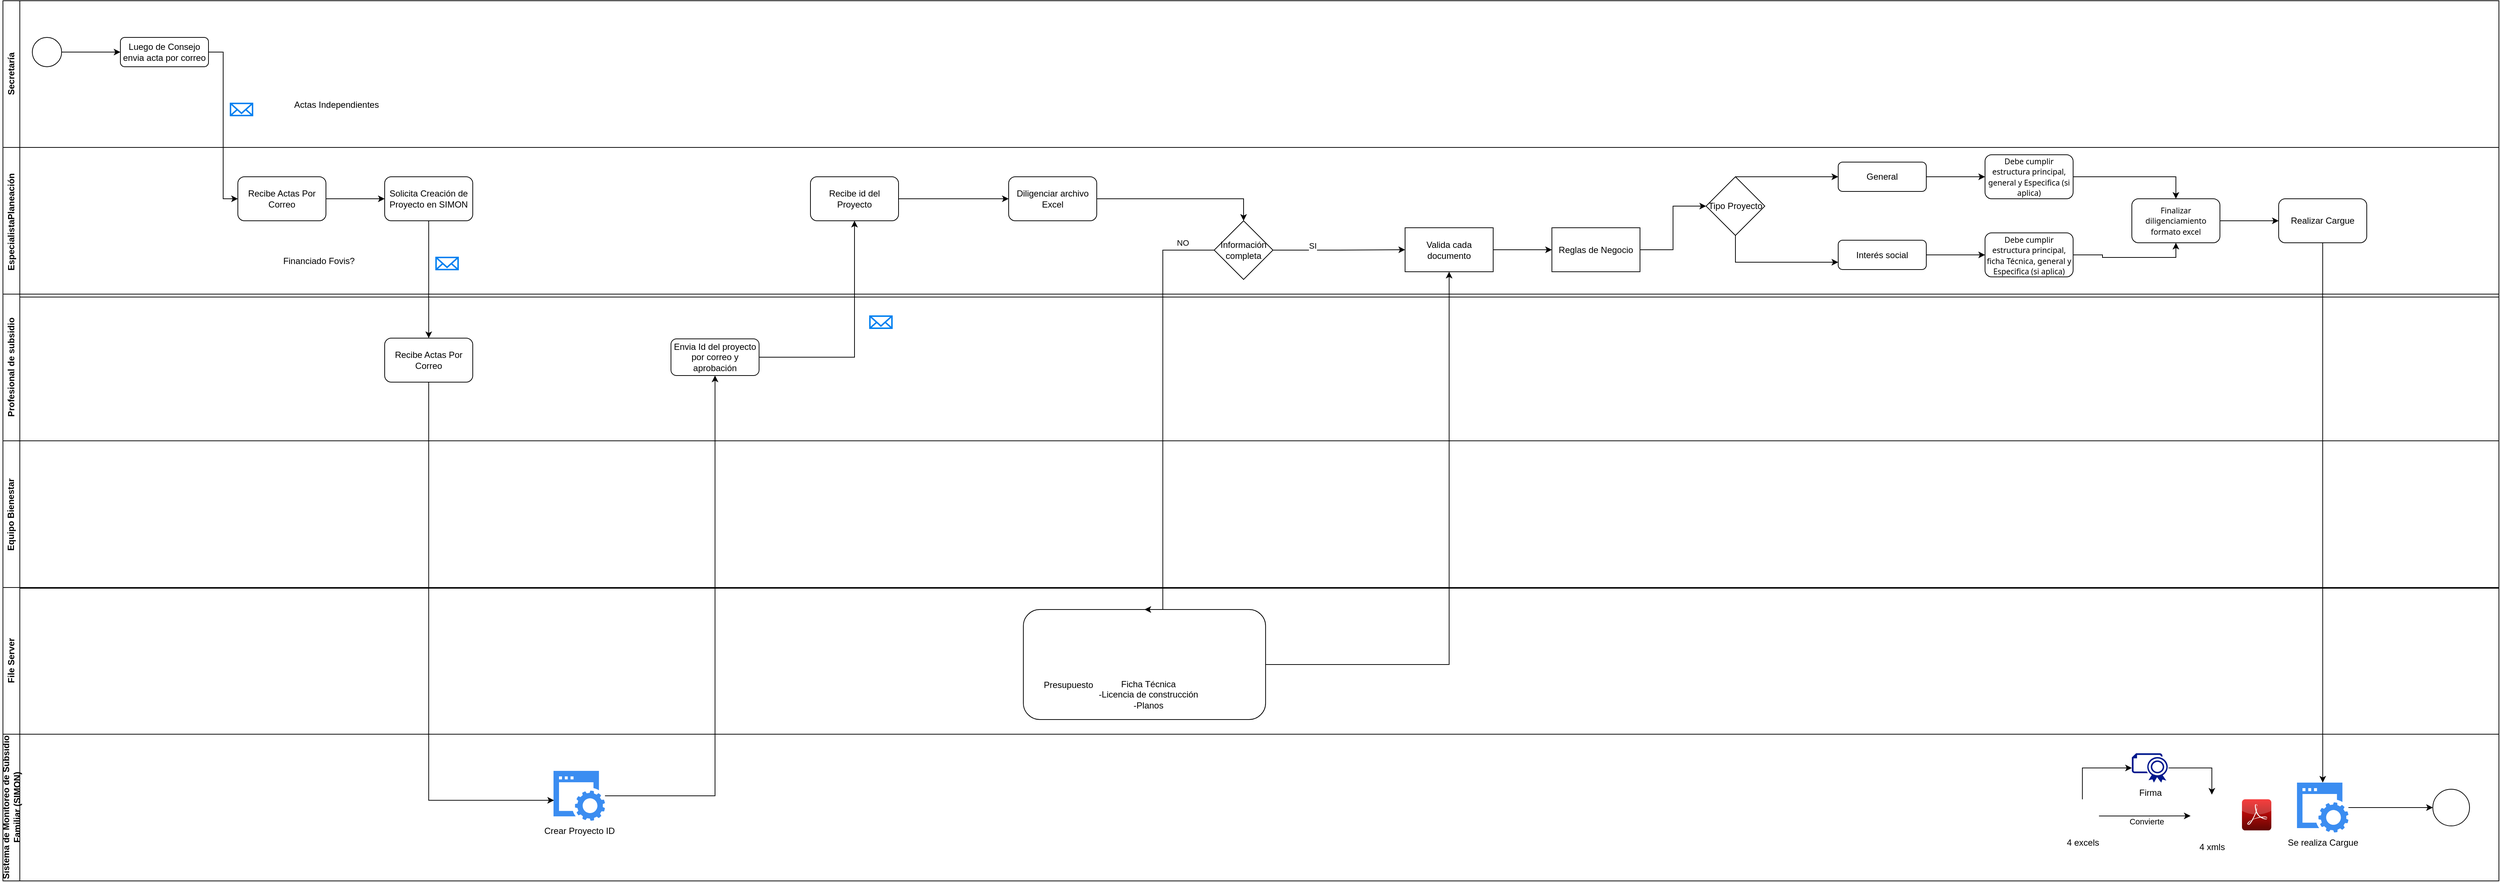 <mxfile version="27.0.5" pages="4">
  <diagram name="AS-IS" id="9pSl8L3i6sOm28P--2q1">
    <mxGraphModel dx="1765" dy="1847" grid="1" gridSize="10" guides="1" tooltips="1" connect="1" arrows="1" fold="1" page="1" pageScale="1" pageWidth="827" pageHeight="1169" math="0" shadow="0">
      <root>
        <mxCell id="0" />
        <mxCell id="1" parent="0" />
        <mxCell id="ushyQL9Of6nbHTiqZUKG-1" value="EspecialistaPlaneación" style="swimlane;horizontal=0;whiteSpace=wrap;html=1;" parent="1" vertex="1">
          <mxGeometry x="30" y="170" width="3400" height="204" as="geometry" />
        </mxCell>
        <mxCell id="ushyQL9Of6nbHTiqZUKG-13" value="" style="edgeStyle=orthogonalEdgeStyle;rounded=0;orthogonalLoop=1;jettySize=auto;html=1;" parent="ushyQL9Of6nbHTiqZUKG-1" source="ushyQL9Of6nbHTiqZUKG-8" target="ushyQL9Of6nbHTiqZUKG-12" edge="1">
          <mxGeometry relative="1" as="geometry" />
        </mxCell>
        <mxCell id="ushyQL9Of6nbHTiqZUKG-8" value="Recibe Actas Por Correo" style="rounded=1;whiteSpace=wrap;html=1;" parent="ushyQL9Of6nbHTiqZUKG-1" vertex="1">
          <mxGeometry x="320" y="40" width="120" height="60" as="geometry" />
        </mxCell>
        <mxCell id="ushyQL9Of6nbHTiqZUKG-12" value="Solicita Creación de Proyecto en SIMON" style="whiteSpace=wrap;html=1;rounded=1;" parent="ushyQL9Of6nbHTiqZUKG-1" vertex="1">
          <mxGeometry x="520" y="40" width="120" height="60" as="geometry" />
        </mxCell>
        <mxCell id="ushyQL9Of6nbHTiqZUKG-15" value="" style="html=1;verticalLabelPosition=bottom;align=center;labelBackgroundColor=#ffffff;verticalAlign=top;strokeWidth=2;strokeColor=#0080F0;shadow=0;dashed=0;shape=mxgraph.ios7.icons.mail;" parent="ushyQL9Of6nbHTiqZUKG-1" vertex="1">
          <mxGeometry x="590" y="150" width="30" height="16.5" as="geometry" />
        </mxCell>
        <mxCell id="ushyQL9Of6nbHTiqZUKG-25" value="" style="edgeStyle=orthogonalEdgeStyle;rounded=0;orthogonalLoop=1;jettySize=auto;html=1;" parent="ushyQL9Of6nbHTiqZUKG-1" source="ushyQL9Of6nbHTiqZUKG-21" target="ushyQL9Of6nbHTiqZUKG-24" edge="1">
          <mxGeometry relative="1" as="geometry" />
        </mxCell>
        <mxCell id="ushyQL9Of6nbHTiqZUKG-21" value="Recibe id del Proyecto" style="whiteSpace=wrap;html=1;rounded=1;" parent="ushyQL9Of6nbHTiqZUKG-1" vertex="1">
          <mxGeometry x="1100" y="40" width="120" height="60" as="geometry" />
        </mxCell>
        <mxCell id="ushyQL9Of6nbHTiqZUKG-29" style="edgeStyle=orthogonalEdgeStyle;rounded=0;orthogonalLoop=1;jettySize=auto;html=1;entryX=0.5;entryY=0;entryDx=0;entryDy=0;" parent="ushyQL9Of6nbHTiqZUKG-1" source="ushyQL9Of6nbHTiqZUKG-24" target="ushyQL9Of6nbHTiqZUKG-28" edge="1">
          <mxGeometry relative="1" as="geometry" />
        </mxCell>
        <mxCell id="ushyQL9Of6nbHTiqZUKG-24" value="Diligenciar archivo Excel" style="whiteSpace=wrap;html=1;rounded=1;" parent="ushyQL9Of6nbHTiqZUKG-1" vertex="1">
          <mxGeometry x="1370" y="40" width="120" height="60" as="geometry" />
        </mxCell>
        <mxCell id="ushyQL9Of6nbHTiqZUKG-27" value="" style="shape=image;html=1;verticalAlign=top;verticalLabelPosition=bottom;labelBackgroundColor=#ffffff;imageAspect=0;aspect=fixed;image=https://cdn3.iconfinder.com/data/icons/document-icons-2/30/647702-excel-128.png" parent="ushyQL9Of6nbHTiqZUKG-1" vertex="1">
          <mxGeometry x="1400" y="112.5" width="54" height="54" as="geometry" />
        </mxCell>
        <mxCell id="ushyQL9Of6nbHTiqZUKG-46" value="" style="edgeStyle=orthogonalEdgeStyle;rounded=0;orthogonalLoop=1;jettySize=auto;html=1;" parent="ushyQL9Of6nbHTiqZUKG-1" source="ushyQL9Of6nbHTiqZUKG-28" target="ushyQL9Of6nbHTiqZUKG-45" edge="1">
          <mxGeometry relative="1" as="geometry" />
        </mxCell>
        <mxCell id="ushyQL9Of6nbHTiqZUKG-50" value="SI" style="edgeLabel;html=1;align=center;verticalAlign=middle;resizable=0;points=[];" parent="ushyQL9Of6nbHTiqZUKG-46" vertex="1" connectable="0">
          <mxGeometry x="-0.403" y="6" relative="1" as="geometry">
            <mxPoint as="offset" />
          </mxGeometry>
        </mxCell>
        <mxCell id="ushyQL9Of6nbHTiqZUKG-28" value="Información completa" style="rhombus;whiteSpace=wrap;html=1;" parent="ushyQL9Of6nbHTiqZUKG-1" vertex="1">
          <mxGeometry x="1650" y="100" width="80" height="80" as="geometry" />
        </mxCell>
        <mxCell id="ushyQL9Of6nbHTiqZUKG-48" value="" style="edgeStyle=orthogonalEdgeStyle;rounded=0;orthogonalLoop=1;jettySize=auto;html=1;" parent="ushyQL9Of6nbHTiqZUKG-1" source="ushyQL9Of6nbHTiqZUKG-45" target="ushyQL9Of6nbHTiqZUKG-47" edge="1">
          <mxGeometry relative="1" as="geometry" />
        </mxCell>
        <mxCell id="ushyQL9Of6nbHTiqZUKG-45" value="Valida cada documento" style="whiteSpace=wrap;html=1;" parent="ushyQL9Of6nbHTiqZUKG-1" vertex="1">
          <mxGeometry x="1910" y="109.5" width="120" height="60" as="geometry" />
        </mxCell>
        <mxCell id="ushyQL9Of6nbHTiqZUKG-54" value="" style="edgeStyle=orthogonalEdgeStyle;rounded=0;orthogonalLoop=1;jettySize=auto;html=1;" parent="ushyQL9Of6nbHTiqZUKG-1" source="ushyQL9Of6nbHTiqZUKG-47" target="ushyQL9Of6nbHTiqZUKG-51" edge="1">
          <mxGeometry relative="1" as="geometry" />
        </mxCell>
        <mxCell id="ushyQL9Of6nbHTiqZUKG-47" value="Reglas de Negocio" style="whiteSpace=wrap;html=1;" parent="ushyQL9Of6nbHTiqZUKG-1" vertex="1">
          <mxGeometry x="2110" y="109.5" width="120" height="60" as="geometry" />
        </mxCell>
        <mxCell id="ushyQL9Of6nbHTiqZUKG-55" style="edgeStyle=orthogonalEdgeStyle;rounded=0;orthogonalLoop=1;jettySize=auto;html=1;" parent="ushyQL9Of6nbHTiqZUKG-1" source="ushyQL9Of6nbHTiqZUKG-51" target="ushyQL9Of6nbHTiqZUKG-52" edge="1">
          <mxGeometry relative="1" as="geometry">
            <Array as="points">
              <mxPoint x="2410" y="40" />
              <mxPoint x="2410" y="40" />
            </Array>
          </mxGeometry>
        </mxCell>
        <mxCell id="ushyQL9Of6nbHTiqZUKG-56" style="edgeStyle=orthogonalEdgeStyle;rounded=0;orthogonalLoop=1;jettySize=auto;html=1;entryX=0;entryY=0.75;entryDx=0;entryDy=0;" parent="ushyQL9Of6nbHTiqZUKG-1" source="ushyQL9Of6nbHTiqZUKG-51" target="ushyQL9Of6nbHTiqZUKG-53" edge="1">
          <mxGeometry relative="1" as="geometry">
            <Array as="points">
              <mxPoint x="2360" y="157" />
            </Array>
          </mxGeometry>
        </mxCell>
        <mxCell id="ushyQL9Of6nbHTiqZUKG-51" value="Tipo Proyecto" style="rhombus;whiteSpace=wrap;html=1;" parent="ushyQL9Of6nbHTiqZUKG-1" vertex="1">
          <mxGeometry x="2320" y="40" width="80" height="80" as="geometry" />
        </mxCell>
        <mxCell id="ushyQL9Of6nbHTiqZUKG-58" value="" style="edgeStyle=orthogonalEdgeStyle;rounded=0;orthogonalLoop=1;jettySize=auto;html=1;" parent="ushyQL9Of6nbHTiqZUKG-1" source="ushyQL9Of6nbHTiqZUKG-52" target="ushyQL9Of6nbHTiqZUKG-57" edge="1">
          <mxGeometry relative="1" as="geometry" />
        </mxCell>
        <mxCell id="ushyQL9Of6nbHTiqZUKG-52" value="General" style="rounded=1;whiteSpace=wrap;html=1;" parent="ushyQL9Of6nbHTiqZUKG-1" vertex="1">
          <mxGeometry x="2500" y="20" width="120" height="40" as="geometry" />
        </mxCell>
        <mxCell id="ushyQL9Of6nbHTiqZUKG-60" value="" style="edgeStyle=orthogonalEdgeStyle;rounded=0;orthogonalLoop=1;jettySize=auto;html=1;" parent="ushyQL9Of6nbHTiqZUKG-1" source="ushyQL9Of6nbHTiqZUKG-53" target="ushyQL9Of6nbHTiqZUKG-59" edge="1">
          <mxGeometry relative="1" as="geometry" />
        </mxCell>
        <mxCell id="ushyQL9Of6nbHTiqZUKG-53" value="Interés social" style="rounded=1;whiteSpace=wrap;html=1;" parent="ushyQL9Of6nbHTiqZUKG-1" vertex="1">
          <mxGeometry x="2500" y="126.5" width="120" height="40" as="geometry" />
        </mxCell>
        <mxCell id="ushyQL9Of6nbHTiqZUKG-62" value="" style="edgeStyle=orthogonalEdgeStyle;rounded=0;orthogonalLoop=1;jettySize=auto;html=1;" parent="ushyQL9Of6nbHTiqZUKG-1" source="ushyQL9Of6nbHTiqZUKG-57" target="ushyQL9Of6nbHTiqZUKG-61" edge="1">
          <mxGeometry relative="1" as="geometry">
            <Array as="points">
              <mxPoint x="2960" y="40" />
            </Array>
          </mxGeometry>
        </mxCell>
        <mxCell id="ushyQL9Of6nbHTiqZUKG-57" value="&lt;span style=&quot;font-family: &amp;quot;Segoe UI&amp;quot;; font-size: 10.625px; background-color: rgb(255, 255, 255);&quot;&gt;Debe cumplir estructura principal, general y Especifica (si aplica)&lt;/span&gt;" style="whiteSpace=wrap;html=1;rounded=1;" parent="ushyQL9Of6nbHTiqZUKG-1" vertex="1">
          <mxGeometry x="2700" y="10" width="120" height="60" as="geometry" />
        </mxCell>
        <mxCell id="ushyQL9Of6nbHTiqZUKG-63" style="edgeStyle=orthogonalEdgeStyle;rounded=0;orthogonalLoop=1;jettySize=auto;html=1;entryX=0.5;entryY=1;entryDx=0;entryDy=0;" parent="ushyQL9Of6nbHTiqZUKG-1" source="ushyQL9Of6nbHTiqZUKG-59" target="ushyQL9Of6nbHTiqZUKG-61" edge="1">
          <mxGeometry relative="1" as="geometry" />
        </mxCell>
        <mxCell id="ushyQL9Of6nbHTiqZUKG-59" value="&lt;span style=&quot;font-family: &amp;quot;Segoe UI&amp;quot;; font-size: 10.625px; background-color: rgb(255, 255, 255);&quot;&gt;Debe cumplir estructura principal, ficha Técnica, general y Especifica (si aplica)&lt;/span&gt;" style="whiteSpace=wrap;html=1;rounded=1;" parent="ushyQL9Of6nbHTiqZUKG-1" vertex="1">
          <mxGeometry x="2700" y="116.5" width="120" height="60" as="geometry" />
        </mxCell>
        <mxCell id="ushyQL9Of6nbHTiqZUKG-74" value="" style="edgeStyle=orthogonalEdgeStyle;rounded=0;orthogonalLoop=1;jettySize=auto;html=1;" parent="ushyQL9Of6nbHTiqZUKG-1" source="ushyQL9Of6nbHTiqZUKG-61" target="ushyQL9Of6nbHTiqZUKG-73" edge="1">
          <mxGeometry relative="1" as="geometry" />
        </mxCell>
        <mxCell id="ushyQL9Of6nbHTiqZUKG-61" value="&lt;span style=&quot;font-family: &amp;quot;Segoe UI&amp;quot;; font-size: 10.625px; background-color: rgb(255, 255, 255);&quot;&gt;Finalizar diligenciamiento formato excel&lt;/span&gt;" style="whiteSpace=wrap;html=1;rounded=1;" parent="ushyQL9Of6nbHTiqZUKG-1" vertex="1">
          <mxGeometry x="2900" y="70" width="120" height="60" as="geometry" />
        </mxCell>
        <mxCell id="ushyQL9Of6nbHTiqZUKG-64" value="" style="shape=image;html=1;verticalAlign=top;verticalLabelPosition=bottom;labelBackgroundColor=#ffffff;imageAspect=0;aspect=fixed;image=https://cdn3.iconfinder.com/data/icons/document-icons-2/30/647702-excel-128.png" parent="ushyQL9Of6nbHTiqZUKG-1" vertex="1">
          <mxGeometry x="2974.75" y="131.25" width="45.25" height="45.25" as="geometry" />
        </mxCell>
        <mxCell id="ushyQL9Of6nbHTiqZUKG-73" value="Realizar Cargue" style="whiteSpace=wrap;html=1;rounded=1;" parent="ushyQL9Of6nbHTiqZUKG-1" vertex="1">
          <mxGeometry x="3100" y="70" width="120" height="60" as="geometry" />
        </mxCell>
        <mxCell id="gPT_MfjxSxo3nIWGKp9A-1" value="Financiado Fovis?" style="text;html=1;align=center;verticalAlign=middle;resizable=0;points=[];autosize=1;strokeColor=none;fillColor=none;" vertex="1" parent="ushyQL9Of6nbHTiqZUKG-1">
          <mxGeometry x="370" y="139.5" width="120" height="30" as="geometry" />
        </mxCell>
        <mxCell id="ushyQL9Of6nbHTiqZUKG-2" value="Secretaría" style="swimlane;horizontal=0;whiteSpace=wrap;html=1;" parent="1" vertex="1">
          <mxGeometry x="30" y="-30" width="3400" height="200" as="geometry" />
        </mxCell>
        <mxCell id="ushyQL9Of6nbHTiqZUKG-5" style="edgeStyle=orthogonalEdgeStyle;rounded=0;orthogonalLoop=1;jettySize=auto;html=1;entryX=0;entryY=0.5;entryDx=0;entryDy=0;" parent="ushyQL9Of6nbHTiqZUKG-2" source="ushyQL9Of6nbHTiqZUKG-3" target="ushyQL9Of6nbHTiqZUKG-4" edge="1">
          <mxGeometry relative="1" as="geometry" />
        </mxCell>
        <mxCell id="ushyQL9Of6nbHTiqZUKG-3" value="" style="ellipse;whiteSpace=wrap;html=1;aspect=fixed;" parent="ushyQL9Of6nbHTiqZUKG-2" vertex="1">
          <mxGeometry x="40" y="50" width="40" height="40" as="geometry" />
        </mxCell>
        <mxCell id="ushyQL9Of6nbHTiqZUKG-4" value="Luego de Consejo envia acta por correo" style="rounded=1;whiteSpace=wrap;html=1;" parent="ushyQL9Of6nbHTiqZUKG-2" vertex="1">
          <mxGeometry x="160" y="50" width="120" height="40" as="geometry" />
        </mxCell>
        <mxCell id="ushyQL9Of6nbHTiqZUKG-6" value="" style="html=1;verticalLabelPosition=bottom;align=center;labelBackgroundColor=#ffffff;verticalAlign=top;strokeWidth=2;strokeColor=#0080F0;shadow=0;dashed=0;shape=mxgraph.ios7.icons.mail;" parent="ushyQL9Of6nbHTiqZUKG-2" vertex="1">
          <mxGeometry x="310" y="140" width="30" height="16.5" as="geometry" />
        </mxCell>
        <mxCell id="ushyQL9Of6nbHTiqZUKG-7" value="" style="shape=image;html=1;verticalAlign=top;verticalLabelPosition=bottom;labelBackgroundColor=#ffffff;imageAspect=0;aspect=fixed;image=https://cdn1.iconfinder.com/data/icons/bootstrap-vol-3/16/filetype-pdf-128.png" parent="ushyQL9Of6nbHTiqZUKG-2" vertex="1">
          <mxGeometry x="354" y="133.25" width="30" height="30" as="geometry" />
        </mxCell>
        <mxCell id="gPT_MfjxSxo3nIWGKp9A-2" value="Actas Independientes" style="text;html=1;align=center;verticalAlign=middle;resizable=0;points=[];autosize=1;strokeColor=none;fillColor=none;" vertex="1" parent="ushyQL9Of6nbHTiqZUKG-2">
          <mxGeometry x="384" y="126.5" width="140" height="30" as="geometry" />
        </mxCell>
        <mxCell id="ushyQL9Of6nbHTiqZUKG-9" style="edgeStyle=orthogonalEdgeStyle;rounded=0;orthogonalLoop=1;jettySize=auto;html=1;entryX=0;entryY=0.5;entryDx=0;entryDy=0;" parent="1" source="ushyQL9Of6nbHTiqZUKG-4" target="ushyQL9Of6nbHTiqZUKG-8" edge="1">
          <mxGeometry relative="1" as="geometry" />
        </mxCell>
        <mxCell id="ushyQL9Of6nbHTiqZUKG-10" value="Profesional de subsidio" style="swimlane;horizontal=0;whiteSpace=wrap;html=1;" parent="1" vertex="1">
          <mxGeometry x="30" y="370" width="3400" height="200" as="geometry" />
        </mxCell>
        <mxCell id="ushyQL9Of6nbHTiqZUKG-11" value="Recibe Actas Por Correo" style="rounded=1;whiteSpace=wrap;html=1;" parent="ushyQL9Of6nbHTiqZUKG-10" vertex="1">
          <mxGeometry x="520" y="60" width="120" height="60" as="geometry" />
        </mxCell>
        <mxCell id="ushyQL9Of6nbHTiqZUKG-19" value="Envia Id del proyecto por correo y aprobación" style="rounded=1;whiteSpace=wrap;html=1;" parent="ushyQL9Of6nbHTiqZUKG-10" vertex="1">
          <mxGeometry x="910" y="61" width="120" height="50" as="geometry" />
        </mxCell>
        <mxCell id="ushyQL9Of6nbHTiqZUKG-23" value="" style="html=1;verticalLabelPosition=bottom;align=center;labelBackgroundColor=#ffffff;verticalAlign=top;strokeWidth=2;strokeColor=#0080F0;shadow=0;dashed=0;shape=mxgraph.ios7.icons.mail;" parent="ushyQL9Of6nbHTiqZUKG-10" vertex="1">
          <mxGeometry x="1181" y="30" width="30" height="16.5" as="geometry" />
        </mxCell>
        <mxCell id="ushyQL9Of6nbHTiqZUKG-14" style="edgeStyle=orthogonalEdgeStyle;rounded=0;orthogonalLoop=1;jettySize=auto;html=1;" parent="1" source="ushyQL9Of6nbHTiqZUKG-12" target="ushyQL9Of6nbHTiqZUKG-11" edge="1">
          <mxGeometry relative="1" as="geometry" />
        </mxCell>
        <mxCell id="ushyQL9Of6nbHTiqZUKG-22" value="" style="edgeStyle=orthogonalEdgeStyle;rounded=0;orthogonalLoop=1;jettySize=auto;html=1;" parent="1" source="ushyQL9Of6nbHTiqZUKG-19" target="ushyQL9Of6nbHTiqZUKG-21" edge="1">
          <mxGeometry relative="1" as="geometry" />
        </mxCell>
        <mxCell id="ushyQL9Of6nbHTiqZUKG-30" value="Equipo Bienestar" style="swimlane;horizontal=0;whiteSpace=wrap;html=1;" parent="1" vertex="1">
          <mxGeometry x="30" y="570" width="3400" height="201" as="geometry" />
        </mxCell>
        <mxCell id="ushyQL9Of6nbHTiqZUKG-38" value="File Server" style="swimlane;horizontal=0;whiteSpace=wrap;html=1;" parent="1" vertex="1">
          <mxGeometry x="30" y="770" width="3400" height="200" as="geometry" />
        </mxCell>
        <mxCell id="ushyQL9Of6nbHTiqZUKG-39" value="" style="rounded=1;whiteSpace=wrap;html=1;" parent="ushyQL9Of6nbHTiqZUKG-38" vertex="1">
          <mxGeometry x="1390" y="30" width="330" height="150" as="geometry" />
        </mxCell>
        <mxCell id="ushyQL9Of6nbHTiqZUKG-40" value="Presupuesto" style="shape=image;html=1;verticalAlign=top;verticalLabelPosition=bottom;labelBackgroundColor=#ffffff;imageAspect=0;aspect=fixed;image=https://cdn3.iconfinder.com/data/icons/document-icons-2/30/647702-excel-128.png" parent="ushyQL9Of6nbHTiqZUKG-38" vertex="1">
          <mxGeometry x="1420" y="58" width="61" height="61" as="geometry" />
        </mxCell>
        <mxCell id="ushyQL9Of6nbHTiqZUKG-41" value="Ficha Técnica&lt;div&gt;-Licencia de construcción&lt;/div&gt;&lt;div&gt;-Planos&lt;/div&gt;" style="shape=image;html=1;verticalAlign=top;verticalLabelPosition=bottom;labelBackgroundColor=#ffffff;imageAspect=0;aspect=fixed;image=https://cdn4.iconfinder.com/data/icons/file-extension-names-vol-8/512/24-128.png" parent="ushyQL9Of6nbHTiqZUKG-38" vertex="1">
          <mxGeometry x="1530" y="58" width="60" height="60" as="geometry" />
        </mxCell>
        <mxCell id="ushyQL9Of6nbHTiqZUKG-42" value="" style="shape=image;html=1;verticalAlign=top;verticalLabelPosition=bottom;labelBackgroundColor=#ffffff;imageAspect=0;aspect=fixed;image=https://cdn3.iconfinder.com/data/icons/brands-applications/512/Doc_B-128.png" parent="ushyQL9Of6nbHTiqZUKG-38" vertex="1">
          <mxGeometry x="1640" y="58" width="62" height="62" as="geometry" />
        </mxCell>
        <mxCell id="ushyQL9Of6nbHTiqZUKG-43" style="edgeStyle=orthogonalEdgeStyle;rounded=0;orthogonalLoop=1;jettySize=auto;html=1;entryX=0.5;entryY=0;entryDx=0;entryDy=0;" parent="1" source="ushyQL9Of6nbHTiqZUKG-28" target="ushyQL9Of6nbHTiqZUKG-39" edge="1">
          <mxGeometry relative="1" as="geometry">
            <Array as="points">
              <mxPoint x="1610" y="310" />
              <mxPoint x="1610" y="800" />
            </Array>
          </mxGeometry>
        </mxCell>
        <mxCell id="ushyQL9Of6nbHTiqZUKG-44" value="NO" style="edgeLabel;html=1;align=center;verticalAlign=middle;resizable=0;points=[];" parent="ushyQL9Of6nbHTiqZUKG-43" vertex="1" connectable="0">
          <mxGeometry x="-0.853" y="1" relative="1" as="geometry">
            <mxPoint y="-11" as="offset" />
          </mxGeometry>
        </mxCell>
        <mxCell id="ushyQL9Of6nbHTiqZUKG-49" style="edgeStyle=orthogonalEdgeStyle;rounded=0;orthogonalLoop=1;jettySize=auto;html=1;" parent="1" source="ushyQL9Of6nbHTiqZUKG-39" target="ushyQL9Of6nbHTiqZUKG-45" edge="1">
          <mxGeometry relative="1" as="geometry" />
        </mxCell>
        <mxCell id="ushyQL9Of6nbHTiqZUKG-65" value="Sistema de Monitoreo de Subsidio Familiar (SIMON)" style="swimlane;horizontal=0;whiteSpace=wrap;html=1;startSize=23;" parent="1" vertex="1">
          <mxGeometry x="30" y="970" width="3400" height="200" as="geometry" />
        </mxCell>
        <mxCell id="ushyQL9Of6nbHTiqZUKG-16" value="Crear Proyecto ID" style="sketch=0;html=1;aspect=fixed;strokeColor=none;shadow=0;fillColor=#3B8DF1;verticalAlign=top;labelPosition=center;verticalLabelPosition=bottom;shape=mxgraph.gcp2.website" parent="ushyQL9Of6nbHTiqZUKG-65" vertex="1">
          <mxGeometry x="750" y="50" width="70.1" height="68" as="geometry" />
        </mxCell>
        <mxCell id="rSKl-7aJEc5JOzgX9uIX-2" style="edgeStyle=orthogonalEdgeStyle;rounded=0;orthogonalLoop=1;jettySize=auto;html=1;entryX=0;entryY=0.5;entryDx=0;entryDy=0;" parent="ushyQL9Of6nbHTiqZUKG-65" source="ushyQL9Of6nbHTiqZUKG-72" target="rSKl-7aJEc5JOzgX9uIX-1" edge="1">
          <mxGeometry relative="1" as="geometry" />
        </mxCell>
        <mxCell id="ushyQL9Of6nbHTiqZUKG-72" value="Se realiza Cargue" style="sketch=0;html=1;aspect=fixed;strokeColor=none;shadow=0;fillColor=#3B8DF1;verticalAlign=top;labelPosition=center;verticalLabelPosition=bottom;shape=mxgraph.gcp2.website" parent="ushyQL9Of6nbHTiqZUKG-65" vertex="1">
          <mxGeometry x="3124.95" y="66" width="70.1" height="68" as="geometry" />
        </mxCell>
        <mxCell id="rSKl-7aJEc5JOzgX9uIX-1" value="" style="ellipse;whiteSpace=wrap;html=1;aspect=fixed;" parent="ushyQL9Of6nbHTiqZUKG-65" vertex="1">
          <mxGeometry x="3310" y="75" width="50" height="50" as="geometry" />
        </mxCell>
        <mxCell id="gPT_MfjxSxo3nIWGKp9A-6" style="edgeStyle=orthogonalEdgeStyle;rounded=0;orthogonalLoop=1;jettySize=auto;html=1;" edge="1" parent="ushyQL9Of6nbHTiqZUKG-65" source="gPT_MfjxSxo3nIWGKp9A-3" target="gPT_MfjxSxo3nIWGKp9A-5">
          <mxGeometry relative="1" as="geometry" />
        </mxCell>
        <mxCell id="gPT_MfjxSxo3nIWGKp9A-7" value="Convierte" style="edgeLabel;html=1;align=center;verticalAlign=middle;resizable=0;points=[];" vertex="1" connectable="0" parent="gPT_MfjxSxo3nIWGKp9A-6">
          <mxGeometry x="-0.315" y="3" relative="1" as="geometry">
            <mxPoint x="22" y="10" as="offset" />
          </mxGeometry>
        </mxCell>
        <mxCell id="gPT_MfjxSxo3nIWGKp9A-3" value="4 excels" style="shape=image;html=1;verticalAlign=top;verticalLabelPosition=bottom;labelBackgroundColor=#ffffff;imageAspect=0;aspect=fixed;image=https://cdn3.iconfinder.com/data/icons/document-icons-2/30/647702-excel-128.png" vertex="1" parent="ushyQL9Of6nbHTiqZUKG-65">
          <mxGeometry x="2810" y="88.75" width="45.25" height="45.25" as="geometry" />
        </mxCell>
        <mxCell id="gPT_MfjxSxo3nIWGKp9A-5" value="4 xmls" style="shape=image;html=1;verticalAlign=top;verticalLabelPosition=bottom;labelBackgroundColor=#ffffff;imageAspect=0;aspect=fixed;image=https://cdn1.iconfinder.com/data/icons/bootstrap-vol-3/16/filetype-xml-128.png" vertex="1" parent="ushyQL9Of6nbHTiqZUKG-65">
          <mxGeometry x="2980" y="82.38" width="58" height="58" as="geometry" />
        </mxCell>
        <mxCell id="gPT_MfjxSxo3nIWGKp9A-10" style="edgeStyle=orthogonalEdgeStyle;rounded=0;orthogonalLoop=1;jettySize=auto;html=1;" edge="1" parent="ushyQL9Of6nbHTiqZUKG-65" source="gPT_MfjxSxo3nIWGKp9A-8" target="gPT_MfjxSxo3nIWGKp9A-5">
          <mxGeometry relative="1" as="geometry" />
        </mxCell>
        <mxCell id="gPT_MfjxSxo3nIWGKp9A-8" value="Firma" style="sketch=0;aspect=fixed;pointerEvents=1;shadow=0;dashed=0;html=1;strokeColor=none;labelPosition=center;verticalLabelPosition=bottom;verticalAlign=top;align=center;fillColor=#00188D;shape=mxgraph.azure.certificate" vertex="1" parent="ushyQL9Of6nbHTiqZUKG-65">
          <mxGeometry x="2900" y="26.0" width="50" height="40" as="geometry" />
        </mxCell>
        <mxCell id="gPT_MfjxSxo3nIWGKp9A-9" style="edgeStyle=orthogonalEdgeStyle;rounded=0;orthogonalLoop=1;jettySize=auto;html=1;entryX=0;entryY=0.5;entryDx=0;entryDy=0;entryPerimeter=0;" edge="1" parent="ushyQL9Of6nbHTiqZUKG-65" source="gPT_MfjxSxo3nIWGKp9A-3" target="gPT_MfjxSxo3nIWGKp9A-8">
          <mxGeometry relative="1" as="geometry">
            <Array as="points">
              <mxPoint x="2833" y="46" />
            </Array>
          </mxGeometry>
        </mxCell>
        <mxCell id="gPT_MfjxSxo3nIWGKp9A-11" value="" style="dashed=0;outlineConnect=0;html=1;align=center;labelPosition=center;verticalLabelPosition=bottom;verticalAlign=top;shape=mxgraph.webicons.adobe_pdf;fillColor=#F40C0C;gradientColor=#610603" vertex="1" parent="ushyQL9Of6nbHTiqZUKG-65">
          <mxGeometry x="3050" y="88.75" width="40" height="42.4" as="geometry" />
        </mxCell>
        <mxCell id="ushyQL9Of6nbHTiqZUKG-70" style="edgeStyle=orthogonalEdgeStyle;rounded=0;orthogonalLoop=1;jettySize=auto;html=1;entryX=0.01;entryY=0.59;entryDx=0;entryDy=0;entryPerimeter=0;" parent="1" source="ushyQL9Of6nbHTiqZUKG-11" target="ushyQL9Of6nbHTiqZUKG-16" edge="1">
          <mxGeometry relative="1" as="geometry">
            <Array as="points">
              <mxPoint x="610" y="1060" />
            </Array>
          </mxGeometry>
        </mxCell>
        <mxCell id="ushyQL9Of6nbHTiqZUKG-71" style="edgeStyle=orthogonalEdgeStyle;rounded=0;orthogonalLoop=1;jettySize=auto;html=1;entryX=0.5;entryY=1;entryDx=0;entryDy=0;" parent="1" source="ushyQL9Of6nbHTiqZUKG-16" target="ushyQL9Of6nbHTiqZUKG-19" edge="1">
          <mxGeometry relative="1" as="geometry" />
        </mxCell>
        <mxCell id="ushyQL9Of6nbHTiqZUKG-75" style="edgeStyle=orthogonalEdgeStyle;rounded=0;orthogonalLoop=1;jettySize=auto;html=1;" parent="1" source="ushyQL9Of6nbHTiqZUKG-73" target="ushyQL9Of6nbHTiqZUKG-72" edge="1">
          <mxGeometry relative="1" as="geometry">
            <mxPoint x="3220" y="1011.143" as="targetPoint" />
          </mxGeometry>
        </mxCell>
      </root>
    </mxGraphModel>
  </diagram>
  <diagram id="2lrY1367fhVpY3JUFN7m" name="TO-BE">
    <mxGraphModel dx="2500" dy="2129" grid="1" gridSize="10" guides="1" tooltips="1" connect="1" arrows="1" fold="1" page="1" pageScale="1" pageWidth="827" pageHeight="1169" math="0" shadow="0">
      <root>
        <mxCell id="0" />
        <mxCell id="1" parent="0" />
        <mxCell id="2i40xL7XBvn_j7MOEy4P-1" value="Power Automate" style="swimlane;horizontal=0;whiteSpace=wrap;html=1;" parent="1" vertex="1">
          <mxGeometry x="30" y="170" width="3400" height="204" as="geometry" />
        </mxCell>
        <mxCell id="2i40xL7XBvn_j7MOEy4P-6" value="" style="edgeStyle=orthogonalEdgeStyle;rounded=0;orthogonalLoop=1;jettySize=auto;html=1;" parent="2i40xL7XBvn_j7MOEy4P-1" source="2i40xL7XBvn_j7MOEy4P-7" target="2i40xL7XBvn_j7MOEy4P-9" edge="1">
          <mxGeometry relative="1" as="geometry" />
        </mxCell>
        <mxCell id="2i40xL7XBvn_j7MOEy4P-7" value="Recibe id del Proyecto" style="whiteSpace=wrap;html=1;rounded=1;" parent="2i40xL7XBvn_j7MOEy4P-1" vertex="1">
          <mxGeometry x="1100" y="40" width="120" height="60" as="geometry" />
        </mxCell>
        <mxCell id="2i40xL7XBvn_j7MOEy4P-8" style="edgeStyle=orthogonalEdgeStyle;rounded=0;orthogonalLoop=1;jettySize=auto;html=1;entryX=0.5;entryY=0;entryDx=0;entryDy=0;" parent="2i40xL7XBvn_j7MOEy4P-1" source="2i40xL7XBvn_j7MOEy4P-9" target="2i40xL7XBvn_j7MOEy4P-13" edge="1">
          <mxGeometry relative="1" as="geometry" />
        </mxCell>
        <mxCell id="2i40xL7XBvn_j7MOEy4P-9" value="Diligenciar archivo Excel" style="whiteSpace=wrap;html=1;rounded=1;" parent="2i40xL7XBvn_j7MOEy4P-1" vertex="1">
          <mxGeometry x="1370" y="40" width="120" height="60" as="geometry" />
        </mxCell>
        <mxCell id="2i40xL7XBvn_j7MOEy4P-10" value="" style="shape=image;html=1;verticalAlign=top;verticalLabelPosition=bottom;labelBackgroundColor=#ffffff;imageAspect=0;aspect=fixed;image=https://cdn3.iconfinder.com/data/icons/document-icons-2/30/647702-excel-128.png" parent="2i40xL7XBvn_j7MOEy4P-1" vertex="1">
          <mxGeometry x="1400" y="112.5" width="54" height="54" as="geometry" />
        </mxCell>
        <mxCell id="2i40xL7XBvn_j7MOEy4P-11" value="" style="edgeStyle=orthogonalEdgeStyle;rounded=0;orthogonalLoop=1;jettySize=auto;html=1;" parent="2i40xL7XBvn_j7MOEy4P-1" source="2i40xL7XBvn_j7MOEy4P-13" target="2i40xL7XBvn_j7MOEy4P-15" edge="1">
          <mxGeometry relative="1" as="geometry" />
        </mxCell>
        <mxCell id="2i40xL7XBvn_j7MOEy4P-12" value="SI" style="edgeLabel;html=1;align=center;verticalAlign=middle;resizable=0;points=[];" parent="2i40xL7XBvn_j7MOEy4P-11" vertex="1" connectable="0">
          <mxGeometry x="-0.403" y="6" relative="1" as="geometry">
            <mxPoint as="offset" />
          </mxGeometry>
        </mxCell>
        <mxCell id="2i40xL7XBvn_j7MOEy4P-13" value="Información completa" style="rhombus;whiteSpace=wrap;html=1;" parent="2i40xL7XBvn_j7MOEy4P-1" vertex="1">
          <mxGeometry x="1650" y="100" width="80" height="80" as="geometry" />
        </mxCell>
        <mxCell id="2i40xL7XBvn_j7MOEy4P-14" value="" style="edgeStyle=orthogonalEdgeStyle;rounded=0;orthogonalLoop=1;jettySize=auto;html=1;" parent="2i40xL7XBvn_j7MOEy4P-1" source="2i40xL7XBvn_j7MOEy4P-15" target="2i40xL7XBvn_j7MOEy4P-17" edge="1">
          <mxGeometry relative="1" as="geometry" />
        </mxCell>
        <mxCell id="2i40xL7XBvn_j7MOEy4P-15" value="Valida cada documento" style="whiteSpace=wrap;html=1;" parent="2i40xL7XBvn_j7MOEy4P-1" vertex="1">
          <mxGeometry x="1910" y="109.5" width="120" height="60" as="geometry" />
        </mxCell>
        <mxCell id="2i40xL7XBvn_j7MOEy4P-16" value="" style="edgeStyle=orthogonalEdgeStyle;rounded=0;orthogonalLoop=1;jettySize=auto;html=1;" parent="2i40xL7XBvn_j7MOEy4P-1" source="2i40xL7XBvn_j7MOEy4P-17" target="2i40xL7XBvn_j7MOEy4P-20" edge="1">
          <mxGeometry relative="1" as="geometry" />
        </mxCell>
        <mxCell id="2i40xL7XBvn_j7MOEy4P-17" value="Reglas de Negocio" style="whiteSpace=wrap;html=1;" parent="2i40xL7XBvn_j7MOEy4P-1" vertex="1">
          <mxGeometry x="2110" y="109.5" width="120" height="60" as="geometry" />
        </mxCell>
        <mxCell id="2i40xL7XBvn_j7MOEy4P-18" style="edgeStyle=orthogonalEdgeStyle;rounded=0;orthogonalLoop=1;jettySize=auto;html=1;" parent="2i40xL7XBvn_j7MOEy4P-1" source="2i40xL7XBvn_j7MOEy4P-20" target="2i40xL7XBvn_j7MOEy4P-22" edge="1">
          <mxGeometry relative="1" as="geometry">
            <Array as="points">
              <mxPoint x="2410" y="40" />
              <mxPoint x="2410" y="40" />
            </Array>
          </mxGeometry>
        </mxCell>
        <mxCell id="2i40xL7XBvn_j7MOEy4P-19" style="edgeStyle=orthogonalEdgeStyle;rounded=0;orthogonalLoop=1;jettySize=auto;html=1;entryX=0;entryY=0.75;entryDx=0;entryDy=0;" parent="2i40xL7XBvn_j7MOEy4P-1" source="2i40xL7XBvn_j7MOEy4P-20" target="2i40xL7XBvn_j7MOEy4P-24" edge="1">
          <mxGeometry relative="1" as="geometry">
            <Array as="points">
              <mxPoint x="2360" y="157" />
            </Array>
          </mxGeometry>
        </mxCell>
        <mxCell id="2i40xL7XBvn_j7MOEy4P-20" value="Tipo Proyecto" style="rhombus;whiteSpace=wrap;html=1;" parent="2i40xL7XBvn_j7MOEy4P-1" vertex="1">
          <mxGeometry x="2320" y="40" width="80" height="80" as="geometry" />
        </mxCell>
        <mxCell id="2i40xL7XBvn_j7MOEy4P-21" value="" style="edgeStyle=orthogonalEdgeStyle;rounded=0;orthogonalLoop=1;jettySize=auto;html=1;" parent="2i40xL7XBvn_j7MOEy4P-1" source="2i40xL7XBvn_j7MOEy4P-22" target="2i40xL7XBvn_j7MOEy4P-26" edge="1">
          <mxGeometry relative="1" as="geometry" />
        </mxCell>
        <mxCell id="2i40xL7XBvn_j7MOEy4P-22" value="General" style="rounded=1;whiteSpace=wrap;html=1;" parent="2i40xL7XBvn_j7MOEy4P-1" vertex="1">
          <mxGeometry x="2500" y="20" width="120" height="40" as="geometry" />
        </mxCell>
        <mxCell id="2i40xL7XBvn_j7MOEy4P-23" value="" style="edgeStyle=orthogonalEdgeStyle;rounded=0;orthogonalLoop=1;jettySize=auto;html=1;" parent="2i40xL7XBvn_j7MOEy4P-1" source="2i40xL7XBvn_j7MOEy4P-24" target="2i40xL7XBvn_j7MOEy4P-28" edge="1">
          <mxGeometry relative="1" as="geometry" />
        </mxCell>
        <mxCell id="2i40xL7XBvn_j7MOEy4P-24" value="Interés social" style="rounded=1;whiteSpace=wrap;html=1;" parent="2i40xL7XBvn_j7MOEy4P-1" vertex="1">
          <mxGeometry x="2500" y="126.5" width="120" height="40" as="geometry" />
        </mxCell>
        <mxCell id="2i40xL7XBvn_j7MOEy4P-25" value="" style="edgeStyle=orthogonalEdgeStyle;rounded=0;orthogonalLoop=1;jettySize=auto;html=1;" parent="2i40xL7XBvn_j7MOEy4P-1" source="2i40xL7XBvn_j7MOEy4P-26" target="2i40xL7XBvn_j7MOEy4P-30" edge="1">
          <mxGeometry relative="1" as="geometry">
            <Array as="points">
              <mxPoint x="2960" y="40" />
            </Array>
          </mxGeometry>
        </mxCell>
        <mxCell id="2i40xL7XBvn_j7MOEy4P-26" value="&lt;span style=&quot;font-family: &amp;quot;Segoe UI&amp;quot;; font-size: 10.625px; background-color: rgb(255, 255, 255);&quot;&gt;Debe cumplir estructura principal, general y Especifica (si aplica)&lt;/span&gt;" style="whiteSpace=wrap;html=1;rounded=1;" parent="2i40xL7XBvn_j7MOEy4P-1" vertex="1">
          <mxGeometry x="2700" y="10" width="120" height="60" as="geometry" />
        </mxCell>
        <mxCell id="2i40xL7XBvn_j7MOEy4P-27" style="edgeStyle=orthogonalEdgeStyle;rounded=0;orthogonalLoop=1;jettySize=auto;html=1;entryX=0.5;entryY=1;entryDx=0;entryDy=0;" parent="2i40xL7XBvn_j7MOEy4P-1" source="2i40xL7XBvn_j7MOEy4P-28" target="2i40xL7XBvn_j7MOEy4P-30" edge="1">
          <mxGeometry relative="1" as="geometry" />
        </mxCell>
        <mxCell id="2i40xL7XBvn_j7MOEy4P-28" value="&lt;span style=&quot;font-family: &amp;quot;Segoe UI&amp;quot;; font-size: 10.625px; background-color: rgb(255, 255, 255);&quot;&gt;Debe cumplir estructura principal, ficha Técnica, general y Especifica (si aplica)&lt;/span&gt;" style="whiteSpace=wrap;html=1;rounded=1;" parent="2i40xL7XBvn_j7MOEy4P-1" vertex="1">
          <mxGeometry x="2700" y="116.5" width="120" height="60" as="geometry" />
        </mxCell>
        <mxCell id="2i40xL7XBvn_j7MOEy4P-29" value="" style="edgeStyle=orthogonalEdgeStyle;rounded=0;orthogonalLoop=1;jettySize=auto;html=1;" parent="2i40xL7XBvn_j7MOEy4P-1" source="2i40xL7XBvn_j7MOEy4P-30" target="2i40xL7XBvn_j7MOEy4P-32" edge="1">
          <mxGeometry relative="1" as="geometry" />
        </mxCell>
        <mxCell id="2i40xL7XBvn_j7MOEy4P-30" value="&lt;span style=&quot;font-family: &amp;quot;Segoe UI&amp;quot;; font-size: 10.625px; background-color: rgb(255, 255, 255);&quot;&gt;Finalizar diligenciamiento formato excel&lt;/span&gt;" style="whiteSpace=wrap;html=1;rounded=1;" parent="2i40xL7XBvn_j7MOEy4P-1" vertex="1">
          <mxGeometry x="2900" y="70" width="120" height="60" as="geometry" />
        </mxCell>
        <mxCell id="2i40xL7XBvn_j7MOEy4P-31" value="" style="shape=image;html=1;verticalAlign=top;verticalLabelPosition=bottom;labelBackgroundColor=#ffffff;imageAspect=0;aspect=fixed;image=https://cdn3.iconfinder.com/data/icons/document-icons-2/30/647702-excel-128.png" parent="2i40xL7XBvn_j7MOEy4P-1" vertex="1">
          <mxGeometry x="2974.75" y="131.25" width="45.25" height="45.25" as="geometry" />
        </mxCell>
        <mxCell id="2i40xL7XBvn_j7MOEy4P-32" value="Realizar Cargue" style="whiteSpace=wrap;html=1;rounded=1;" parent="2i40xL7XBvn_j7MOEy4P-1" vertex="1">
          <mxGeometry x="3100" y="70" width="120" height="60" as="geometry" />
        </mxCell>
        <mxCell id="yvqxBBol6XYt0FBP74DZ-1" value="&lt;b&gt;&lt;font style=&quot;color: rgb(255, 51, 51);&quot;&gt;Desencadenador&lt;/font&gt;&lt;/b&gt;" style="text;html=1;align=center;verticalAlign=middle;whiteSpace=wrap;rounded=0;fontSize=14;" parent="2i40xL7XBvn_j7MOEy4P-1" vertex="1">
          <mxGeometry x="1000" y="125" width="60" height="30" as="geometry" />
        </mxCell>
        <mxCell id="2i40xL7XBvn_j7MOEy4P-43" value="" style="html=1;verticalLabelPosition=bottom;align=center;labelBackgroundColor=#ffffff;verticalAlign=top;strokeWidth=2;strokeColor=#0080F0;shadow=0;dashed=0;shape=mxgraph.ios7.icons.mail;" parent="2i40xL7XBvn_j7MOEy4P-1" vertex="1">
          <mxGeometry x="1181" y="169.5" width="30" height="16.5" as="geometry" />
        </mxCell>
        <mxCell id="2i40xL7XBvn_j7MOEy4P-33" value="Secretaría" style="swimlane;horizontal=0;whiteSpace=wrap;html=1;" parent="1" vertex="1">
          <mxGeometry x="30" y="-30" width="3400" height="200" as="geometry" />
        </mxCell>
        <mxCell id="2i40xL7XBvn_j7MOEy4P-34" style="edgeStyle=orthogonalEdgeStyle;rounded=0;orthogonalLoop=1;jettySize=auto;html=1;entryX=0;entryY=0.5;entryDx=0;entryDy=0;" parent="2i40xL7XBvn_j7MOEy4P-33" source="2i40xL7XBvn_j7MOEy4P-35" target="2i40xL7XBvn_j7MOEy4P-36" edge="1">
          <mxGeometry relative="1" as="geometry" />
        </mxCell>
        <mxCell id="2i40xL7XBvn_j7MOEy4P-35" value="" style="ellipse;whiteSpace=wrap;html=1;aspect=fixed;" parent="2i40xL7XBvn_j7MOEy4P-33" vertex="1">
          <mxGeometry x="40" y="50" width="40" height="40" as="geometry" />
        </mxCell>
        <mxCell id="2i40xL7XBvn_j7MOEy4P-36" value="Luego de Cómite envia acta por correo" style="rounded=1;whiteSpace=wrap;html=1;" parent="2i40xL7XBvn_j7MOEy4P-33" vertex="1">
          <mxGeometry x="160" y="50" width="120" height="40" as="geometry" />
        </mxCell>
        <mxCell id="2i40xL7XBvn_j7MOEy4P-37" value="" style="html=1;verticalLabelPosition=bottom;align=center;labelBackgroundColor=#ffffff;verticalAlign=top;strokeWidth=2;strokeColor=#0080F0;shadow=0;dashed=0;shape=mxgraph.ios7.icons.mail;" parent="2i40xL7XBvn_j7MOEy4P-33" vertex="1">
          <mxGeometry x="310" y="140" width="30" height="16.5" as="geometry" />
        </mxCell>
        <mxCell id="2i40xL7XBvn_j7MOEy4P-38" value="" style="shape=image;html=1;verticalAlign=top;verticalLabelPosition=bottom;labelBackgroundColor=#ffffff;imageAspect=0;aspect=fixed;image=https://cdn1.iconfinder.com/data/icons/bootstrap-vol-3/16/filetype-pdf-128.png" parent="2i40xL7XBvn_j7MOEy4P-33" vertex="1">
          <mxGeometry x="354" y="133.25" width="30" height="30" as="geometry" />
        </mxCell>
        <mxCell id="2i40xL7XBvn_j7MOEy4P-39" style="edgeStyle=orthogonalEdgeStyle;rounded=0;orthogonalLoop=1;jettySize=auto;html=1;entryX=0;entryY=0.5;entryDx=0;entryDy=0;" parent="1" source="2i40xL7XBvn_j7MOEy4P-36" target="2i40xL7XBvn_j7MOEy4P-41" edge="1">
          <mxGeometry relative="1" as="geometry">
            <mxPoint x="350" y="240" as="targetPoint" />
          </mxGeometry>
        </mxCell>
        <mxCell id="2i40xL7XBvn_j7MOEy4P-40" value="EspecialistaPlaneación" style="swimlane;horizontal=0;whiteSpace=wrap;html=1;" parent="1" vertex="1">
          <mxGeometry x="30" y="370" width="3400" height="200" as="geometry" />
        </mxCell>
        <mxCell id="2i40xL7XBvn_j7MOEy4P-41" value="Recibe Actas Por Correo" style="rounded=1;whiteSpace=wrap;html=1;" parent="2i40xL7XBvn_j7MOEy4P-40" vertex="1">
          <mxGeometry x="520" y="60" width="120" height="60" as="geometry" />
        </mxCell>
        <mxCell id="2i40xL7XBvn_j7MOEy4P-42" value="Envia Id del proyecto por correo y aprobación" style="rounded=1;whiteSpace=wrap;html=1;" parent="2i40xL7XBvn_j7MOEy4P-40" vertex="1">
          <mxGeometry x="910" y="61" width="120" height="50" as="geometry" />
        </mxCell>
        <mxCell id="2i40xL7XBvn_j7MOEy4P-45" value="" style="edgeStyle=orthogonalEdgeStyle;rounded=0;orthogonalLoop=1;jettySize=auto;html=1;" parent="1" source="2i40xL7XBvn_j7MOEy4P-42" target="2i40xL7XBvn_j7MOEy4P-7" edge="1">
          <mxGeometry relative="1" as="geometry" />
        </mxCell>
        <mxCell id="2i40xL7XBvn_j7MOEy4P-46" value="Equipo Bienestar" style="swimlane;horizontal=0;whiteSpace=wrap;html=1;" parent="1" vertex="1">
          <mxGeometry x="30" y="570" width="3400" height="201" as="geometry" />
        </mxCell>
        <mxCell id="2i40xL7XBvn_j7MOEy4P-47" value="File Server" style="swimlane;horizontal=0;whiteSpace=wrap;html=1;" parent="1" vertex="1">
          <mxGeometry x="30" y="770" width="3400" height="200" as="geometry" />
        </mxCell>
        <mxCell id="2i40xL7XBvn_j7MOEy4P-48" value="" style="rounded=1;whiteSpace=wrap;html=1;" parent="2i40xL7XBvn_j7MOEy4P-47" vertex="1">
          <mxGeometry x="1460" y="50" width="260" height="130" as="geometry" />
        </mxCell>
        <mxCell id="2i40xL7XBvn_j7MOEy4P-49" value="" style="shape=image;html=1;verticalAlign=top;verticalLabelPosition=bottom;labelBackgroundColor=#ffffff;imageAspect=0;aspect=fixed;image=https://cdn3.iconfinder.com/data/icons/document-icons-2/30/647702-excel-128.png" parent="2i40xL7XBvn_j7MOEy4P-47" vertex="1">
          <mxGeometry x="1470" y="84.5" width="61" height="61" as="geometry" />
        </mxCell>
        <mxCell id="2i40xL7XBvn_j7MOEy4P-50" value="" style="shape=image;html=1;verticalAlign=top;verticalLabelPosition=bottom;labelBackgroundColor=#ffffff;imageAspect=0;aspect=fixed;image=https://cdn4.iconfinder.com/data/icons/file-extension-names-vol-8/512/24-128.png" parent="2i40xL7XBvn_j7MOEy4P-47" vertex="1">
          <mxGeometry x="1560" y="85.5" width="60" height="60" as="geometry" />
        </mxCell>
        <mxCell id="2i40xL7XBvn_j7MOEy4P-51" value="" style="shape=image;html=1;verticalAlign=top;verticalLabelPosition=bottom;labelBackgroundColor=#ffffff;imageAspect=0;aspect=fixed;image=https://cdn3.iconfinder.com/data/icons/brands-applications/512/Doc_B-128.png" parent="2i40xL7XBvn_j7MOEy4P-47" vertex="1">
          <mxGeometry x="1630" y="79" width="73" height="73" as="geometry" />
        </mxCell>
        <mxCell id="2i40xL7XBvn_j7MOEy4P-52" style="edgeStyle=orthogonalEdgeStyle;rounded=0;orthogonalLoop=1;jettySize=auto;html=1;entryX=0.5;entryY=0;entryDx=0;entryDy=0;" parent="1" source="2i40xL7XBvn_j7MOEy4P-13" target="2i40xL7XBvn_j7MOEy4P-48" edge="1">
          <mxGeometry relative="1" as="geometry">
            <Array as="points">
              <mxPoint x="1620" y="310" />
            </Array>
          </mxGeometry>
        </mxCell>
        <mxCell id="2i40xL7XBvn_j7MOEy4P-53" value="NO" style="edgeLabel;html=1;align=center;verticalAlign=middle;resizable=0;points=[];" parent="2i40xL7XBvn_j7MOEy4P-52" vertex="1" connectable="0">
          <mxGeometry x="-0.853" y="1" relative="1" as="geometry">
            <mxPoint y="-11" as="offset" />
          </mxGeometry>
        </mxCell>
        <mxCell id="2i40xL7XBvn_j7MOEy4P-54" style="edgeStyle=orthogonalEdgeStyle;rounded=0;orthogonalLoop=1;jettySize=auto;html=1;" parent="1" source="2i40xL7XBvn_j7MOEy4P-48" target="2i40xL7XBvn_j7MOEy4P-15" edge="1">
          <mxGeometry relative="1" as="geometry" />
        </mxCell>
        <mxCell id="2i40xL7XBvn_j7MOEy4P-55" value="SIMON" style="swimlane;horizontal=0;whiteSpace=wrap;html=1;startSize=23;" parent="1" vertex="1">
          <mxGeometry x="30" y="970" width="3400" height="200" as="geometry" />
        </mxCell>
        <mxCell id="2i40xL7XBvn_j7MOEy4P-56" value="Crear Proyecto ID" style="sketch=0;html=1;aspect=fixed;strokeColor=none;shadow=0;fillColor=#3B8DF1;verticalAlign=top;labelPosition=center;verticalLabelPosition=bottom;shape=mxgraph.gcp2.website" parent="2i40xL7XBvn_j7MOEy4P-55" vertex="1">
          <mxGeometry x="750" y="50" width="70.1" height="68" as="geometry" />
        </mxCell>
        <mxCell id="2i40xL7XBvn_j7MOEy4P-57" style="edgeStyle=orthogonalEdgeStyle;rounded=0;orthogonalLoop=1;jettySize=auto;html=1;entryX=0;entryY=0.5;entryDx=0;entryDy=0;" parent="2i40xL7XBvn_j7MOEy4P-55" source="2i40xL7XBvn_j7MOEy4P-58" target="2i40xL7XBvn_j7MOEy4P-59" edge="1">
          <mxGeometry relative="1" as="geometry" />
        </mxCell>
        <mxCell id="2i40xL7XBvn_j7MOEy4P-58" value="Se realiza Cargue" style="sketch=0;html=1;aspect=fixed;strokeColor=none;shadow=0;fillColor=#3B8DF1;verticalAlign=top;labelPosition=center;verticalLabelPosition=bottom;shape=mxgraph.gcp2.website" parent="2i40xL7XBvn_j7MOEy4P-55" vertex="1">
          <mxGeometry x="3124.95" y="66" width="70.1" height="68" as="geometry" />
        </mxCell>
        <mxCell id="2i40xL7XBvn_j7MOEy4P-59" value="" style="ellipse;whiteSpace=wrap;html=1;aspect=fixed;" parent="2i40xL7XBvn_j7MOEy4P-55" vertex="1">
          <mxGeometry x="3310" y="75" width="50" height="50" as="geometry" />
        </mxCell>
        <mxCell id="2i40xL7XBvn_j7MOEy4P-60" style="edgeStyle=orthogonalEdgeStyle;rounded=0;orthogonalLoop=1;jettySize=auto;html=1;entryX=0.01;entryY=0.59;entryDx=0;entryDy=0;entryPerimeter=0;" parent="1" source="2i40xL7XBvn_j7MOEy4P-41" target="2i40xL7XBvn_j7MOEy4P-56" edge="1">
          <mxGeometry relative="1" as="geometry">
            <Array as="points">
              <mxPoint x="610" y="1060" />
            </Array>
          </mxGeometry>
        </mxCell>
        <mxCell id="2i40xL7XBvn_j7MOEy4P-61" style="edgeStyle=orthogonalEdgeStyle;rounded=0;orthogonalLoop=1;jettySize=auto;html=1;entryX=0.5;entryY=1;entryDx=0;entryDy=0;" parent="1" source="2i40xL7XBvn_j7MOEy4P-56" target="2i40xL7XBvn_j7MOEy4P-42" edge="1">
          <mxGeometry relative="1" as="geometry" />
        </mxCell>
        <mxCell id="2i40xL7XBvn_j7MOEy4P-62" style="edgeStyle=orthogonalEdgeStyle;rounded=0;orthogonalLoop=1;jettySize=auto;html=1;" parent="1" source="2i40xL7XBvn_j7MOEy4P-32" target="2i40xL7XBvn_j7MOEy4P-58" edge="1">
          <mxGeometry relative="1" as="geometry">
            <mxPoint x="3220" y="1011.143" as="targetPoint" />
          </mxGeometry>
        </mxCell>
      </root>
    </mxGraphModel>
  </diagram>
  <diagram id="9abPchw8NFX2rYKGSpsz" name="Page-3">
    <mxGraphModel dx="2185" dy="1890" grid="1" gridSize="10" guides="1" tooltips="1" connect="1" arrows="1" fold="1" page="1" pageScale="1" pageWidth="827" pageHeight="1169" math="0" shadow="0">
      <root>
        <mxCell id="0" />
        <mxCell id="1" parent="0" />
        <mxCell id="oN_uE1y_xe9WY8pvt1uE-1" value="EspecialistaPlaneación - Juan" style="swimlane;horizontal=0;whiteSpace=wrap;html=1;" parent="1" vertex="1">
          <mxGeometry x="30" y="170" width="3400" height="204" as="geometry" />
        </mxCell>
        <mxCell id="oN_uE1y_xe9WY8pvt1uE-83" style="edgeStyle=orthogonalEdgeStyle;rounded=0;orthogonalLoop=1;jettySize=auto;html=1;entryX=0.5;entryY=0;entryDx=0;entryDy=0;" parent="oN_uE1y_xe9WY8pvt1uE-1" source="oN_uE1y_xe9WY8pvt1uE-3" target="oN_uE1y_xe9WY8pvt1uE-80" edge="1">
          <mxGeometry relative="1" as="geometry" />
        </mxCell>
        <mxCell id="oN_uE1y_xe9WY8pvt1uE-3" value="Recibe Actas Por Correo" style="rounded=1;whiteSpace=wrap;html=1;" parent="oN_uE1y_xe9WY8pvt1uE-1" vertex="1">
          <mxGeometry x="320" y="40" width="120" height="60" as="geometry" />
        </mxCell>
        <mxCell id="oN_uE1y_xe9WY8pvt1uE-6" value="" style="edgeStyle=orthogonalEdgeStyle;rounded=0;orthogonalLoop=1;jettySize=auto;html=1;" parent="oN_uE1y_xe9WY8pvt1uE-1" source="oN_uE1y_xe9WY8pvt1uE-7" target="oN_uE1y_xe9WY8pvt1uE-9" edge="1">
          <mxGeometry relative="1" as="geometry" />
        </mxCell>
        <mxCell id="oN_uE1y_xe9WY8pvt1uE-7" value="Recibe id del Proyecto" style="whiteSpace=wrap;html=1;rounded=1;" parent="oN_uE1y_xe9WY8pvt1uE-1" vertex="1">
          <mxGeometry x="1100" y="40" width="120" height="60" as="geometry" />
        </mxCell>
        <mxCell id="oN_uE1y_xe9WY8pvt1uE-8" style="edgeStyle=orthogonalEdgeStyle;rounded=0;orthogonalLoop=1;jettySize=auto;html=1;entryX=0.5;entryY=0;entryDx=0;entryDy=0;" parent="oN_uE1y_xe9WY8pvt1uE-1" source="oN_uE1y_xe9WY8pvt1uE-9" target="oN_uE1y_xe9WY8pvt1uE-13" edge="1">
          <mxGeometry relative="1" as="geometry" />
        </mxCell>
        <mxCell id="oN_uE1y_xe9WY8pvt1uE-9" value="Diligenciar archivo Excel" style="whiteSpace=wrap;html=1;rounded=1;" parent="oN_uE1y_xe9WY8pvt1uE-1" vertex="1">
          <mxGeometry x="1370" y="40" width="120" height="60" as="geometry" />
        </mxCell>
        <mxCell id="oN_uE1y_xe9WY8pvt1uE-10" value="" style="shape=image;html=1;verticalAlign=top;verticalLabelPosition=bottom;labelBackgroundColor=#ffffff;imageAspect=0;aspect=fixed;image=https://cdn3.iconfinder.com/data/icons/document-icons-2/30/647702-excel-128.png" parent="oN_uE1y_xe9WY8pvt1uE-1" vertex="1">
          <mxGeometry x="1370" y="109.5" width="54" height="54" as="geometry" />
        </mxCell>
        <mxCell id="oN_uE1y_xe9WY8pvt1uE-11" value="" style="edgeStyle=orthogonalEdgeStyle;rounded=0;orthogonalLoop=1;jettySize=auto;html=1;" parent="oN_uE1y_xe9WY8pvt1uE-1" source="oN_uE1y_xe9WY8pvt1uE-13" target="oN_uE1y_xe9WY8pvt1uE-15" edge="1">
          <mxGeometry relative="1" as="geometry" />
        </mxCell>
        <mxCell id="oN_uE1y_xe9WY8pvt1uE-12" value="SI" style="edgeLabel;html=1;align=center;verticalAlign=middle;resizable=0;points=[];" parent="oN_uE1y_xe9WY8pvt1uE-11" vertex="1" connectable="0">
          <mxGeometry x="-0.403" y="6" relative="1" as="geometry">
            <mxPoint as="offset" />
          </mxGeometry>
        </mxCell>
        <mxCell id="oN_uE1y_xe9WY8pvt1uE-13" value="Información completa" style="rhombus;whiteSpace=wrap;html=1;" parent="oN_uE1y_xe9WY8pvt1uE-1" vertex="1">
          <mxGeometry x="1650" y="100" width="80" height="80" as="geometry" />
        </mxCell>
        <mxCell id="oN_uE1y_xe9WY8pvt1uE-14" value="" style="edgeStyle=orthogonalEdgeStyle;rounded=0;orthogonalLoop=1;jettySize=auto;html=1;" parent="oN_uE1y_xe9WY8pvt1uE-1" source="oN_uE1y_xe9WY8pvt1uE-15" target="oN_uE1y_xe9WY8pvt1uE-17" edge="1">
          <mxGeometry relative="1" as="geometry" />
        </mxCell>
        <mxCell id="oN_uE1y_xe9WY8pvt1uE-15" value="Valida cada documento" style="whiteSpace=wrap;html=1;" parent="oN_uE1y_xe9WY8pvt1uE-1" vertex="1">
          <mxGeometry x="1910" y="109.5" width="120" height="60" as="geometry" />
        </mxCell>
        <mxCell id="oN_uE1y_xe9WY8pvt1uE-16" value="" style="edgeStyle=orthogonalEdgeStyle;rounded=0;orthogonalLoop=1;jettySize=auto;html=1;" parent="oN_uE1y_xe9WY8pvt1uE-1" source="oN_uE1y_xe9WY8pvt1uE-17" target="oN_uE1y_xe9WY8pvt1uE-20" edge="1">
          <mxGeometry relative="1" as="geometry" />
        </mxCell>
        <mxCell id="oN_uE1y_xe9WY8pvt1uE-17" value="Reglas de Negocio" style="whiteSpace=wrap;html=1;" parent="oN_uE1y_xe9WY8pvt1uE-1" vertex="1">
          <mxGeometry x="2110" y="109.5" width="120" height="60" as="geometry" />
        </mxCell>
        <mxCell id="oN_uE1y_xe9WY8pvt1uE-18" style="edgeStyle=orthogonalEdgeStyle;rounded=0;orthogonalLoop=1;jettySize=auto;html=1;" parent="oN_uE1y_xe9WY8pvt1uE-1" source="oN_uE1y_xe9WY8pvt1uE-20" target="oN_uE1y_xe9WY8pvt1uE-22" edge="1">
          <mxGeometry relative="1" as="geometry">
            <Array as="points">
              <mxPoint x="2410" y="40" />
              <mxPoint x="2410" y="40" />
            </Array>
          </mxGeometry>
        </mxCell>
        <mxCell id="oN_uE1y_xe9WY8pvt1uE-19" style="edgeStyle=orthogonalEdgeStyle;rounded=0;orthogonalLoop=1;jettySize=auto;html=1;entryX=0;entryY=0.75;entryDx=0;entryDy=0;" parent="oN_uE1y_xe9WY8pvt1uE-1" source="oN_uE1y_xe9WY8pvt1uE-20" target="oN_uE1y_xe9WY8pvt1uE-24" edge="1">
          <mxGeometry relative="1" as="geometry">
            <Array as="points">
              <mxPoint x="2360" y="157" />
            </Array>
          </mxGeometry>
        </mxCell>
        <mxCell id="oN_uE1y_xe9WY8pvt1uE-20" value="Tipo Proyecto" style="rhombus;whiteSpace=wrap;html=1;" parent="oN_uE1y_xe9WY8pvt1uE-1" vertex="1">
          <mxGeometry x="2320" y="40" width="80" height="80" as="geometry" />
        </mxCell>
        <mxCell id="oN_uE1y_xe9WY8pvt1uE-21" value="" style="edgeStyle=orthogonalEdgeStyle;rounded=0;orthogonalLoop=1;jettySize=auto;html=1;" parent="oN_uE1y_xe9WY8pvt1uE-1" source="oN_uE1y_xe9WY8pvt1uE-22" target="oN_uE1y_xe9WY8pvt1uE-26" edge="1">
          <mxGeometry relative="1" as="geometry" />
        </mxCell>
        <mxCell id="oN_uE1y_xe9WY8pvt1uE-22" value="General" style="rounded=1;whiteSpace=wrap;html=1;" parent="oN_uE1y_xe9WY8pvt1uE-1" vertex="1">
          <mxGeometry x="2500" y="20" width="120" height="40" as="geometry" />
        </mxCell>
        <mxCell id="oN_uE1y_xe9WY8pvt1uE-23" value="" style="edgeStyle=orthogonalEdgeStyle;rounded=0;orthogonalLoop=1;jettySize=auto;html=1;" parent="oN_uE1y_xe9WY8pvt1uE-1" source="oN_uE1y_xe9WY8pvt1uE-24" target="oN_uE1y_xe9WY8pvt1uE-28" edge="1">
          <mxGeometry relative="1" as="geometry" />
        </mxCell>
        <mxCell id="oN_uE1y_xe9WY8pvt1uE-24" value="Interés social" style="rounded=1;whiteSpace=wrap;html=1;" parent="oN_uE1y_xe9WY8pvt1uE-1" vertex="1">
          <mxGeometry x="2500" y="126.5" width="120" height="40" as="geometry" />
        </mxCell>
        <mxCell id="oN_uE1y_xe9WY8pvt1uE-25" value="" style="edgeStyle=orthogonalEdgeStyle;rounded=0;orthogonalLoop=1;jettySize=auto;html=1;" parent="oN_uE1y_xe9WY8pvt1uE-1" source="oN_uE1y_xe9WY8pvt1uE-26" target="oN_uE1y_xe9WY8pvt1uE-30" edge="1">
          <mxGeometry relative="1" as="geometry">
            <Array as="points">
              <mxPoint x="2960" y="40" />
            </Array>
          </mxGeometry>
        </mxCell>
        <mxCell id="oN_uE1y_xe9WY8pvt1uE-26" value="&lt;span style=&quot;font-family: &amp;quot;Segoe UI&amp;quot;; font-size: 10.625px; background-color: rgb(255, 255, 255);&quot;&gt;Debe cumplir estructura principal, general y Especifica (si aplica)&lt;/span&gt;" style="whiteSpace=wrap;html=1;rounded=1;" parent="oN_uE1y_xe9WY8pvt1uE-1" vertex="1">
          <mxGeometry x="2700" y="10" width="120" height="60" as="geometry" />
        </mxCell>
        <mxCell id="oN_uE1y_xe9WY8pvt1uE-27" style="edgeStyle=orthogonalEdgeStyle;rounded=0;orthogonalLoop=1;jettySize=auto;html=1;entryX=0.5;entryY=1;entryDx=0;entryDy=0;" parent="oN_uE1y_xe9WY8pvt1uE-1" source="oN_uE1y_xe9WY8pvt1uE-28" target="oN_uE1y_xe9WY8pvt1uE-30" edge="1">
          <mxGeometry relative="1" as="geometry" />
        </mxCell>
        <mxCell id="oN_uE1y_xe9WY8pvt1uE-28" value="&lt;span style=&quot;font-family: &amp;quot;Segoe UI&amp;quot;; font-size: 10.625px; background-color: rgb(255, 255, 255);&quot;&gt;Debe cumplir estructura principal, ficha Técnica, general y Especifica (si aplica)&lt;/span&gt;" style="whiteSpace=wrap;html=1;rounded=1;" parent="oN_uE1y_xe9WY8pvt1uE-1" vertex="1">
          <mxGeometry x="2700" y="116.5" width="120" height="60" as="geometry" />
        </mxCell>
        <mxCell id="oN_uE1y_xe9WY8pvt1uE-29" value="" style="edgeStyle=orthogonalEdgeStyle;rounded=0;orthogonalLoop=1;jettySize=auto;html=1;" parent="oN_uE1y_xe9WY8pvt1uE-1" source="oN_uE1y_xe9WY8pvt1uE-30" target="oN_uE1y_xe9WY8pvt1uE-32" edge="1">
          <mxGeometry relative="1" as="geometry" />
        </mxCell>
        <mxCell id="oN_uE1y_xe9WY8pvt1uE-30" value="&lt;span style=&quot;font-family: &amp;quot;Segoe UI&amp;quot;; font-size: 10.625px; background-color: rgb(255, 255, 255);&quot;&gt;Finalizar diligenciamiento formato excel&lt;/span&gt;" style="whiteSpace=wrap;html=1;rounded=1;" parent="oN_uE1y_xe9WY8pvt1uE-1" vertex="1">
          <mxGeometry x="2900" y="70" width="120" height="60" as="geometry" />
        </mxCell>
        <mxCell id="oN_uE1y_xe9WY8pvt1uE-31" value="" style="shape=image;html=1;verticalAlign=top;verticalLabelPosition=bottom;labelBackgroundColor=#ffffff;imageAspect=0;aspect=fixed;image=https://cdn3.iconfinder.com/data/icons/document-icons-2/30/647702-excel-128.png" parent="oN_uE1y_xe9WY8pvt1uE-1" vertex="1">
          <mxGeometry x="2974.75" y="131.25" width="45.25" height="45.25" as="geometry" />
        </mxCell>
        <mxCell id="oN_uE1y_xe9WY8pvt1uE-32" value="Realizar Cargue" style="whiteSpace=wrap;html=1;rounded=1;" parent="oN_uE1y_xe9WY8pvt1uE-1" vertex="1">
          <mxGeometry x="3100" y="70" width="120" height="60" as="geometry" />
        </mxCell>
        <mxCell id="oN_uE1y_xe9WY8pvt1uE-82" style="edgeStyle=orthogonalEdgeStyle;rounded=0;orthogonalLoop=1;jettySize=auto;html=1;entryX=0;entryY=0.5;entryDx=0;entryDy=0;" parent="oN_uE1y_xe9WY8pvt1uE-1" source="oN_uE1y_xe9WY8pvt1uE-80" target="oN_uE1y_xe9WY8pvt1uE-7" edge="1">
          <mxGeometry relative="1" as="geometry" />
        </mxCell>
        <mxCell id="oN_uE1y_xe9WY8pvt1uE-84" value="NO" style="edgeLabel;html=1;align=center;verticalAlign=middle;resizable=0;points=[];" parent="oN_uE1y_xe9WY8pvt1uE-82" vertex="1" connectable="0">
          <mxGeometry x="-0.75" y="3" relative="1" as="geometry">
            <mxPoint x="-9" y="-11" as="offset" />
          </mxGeometry>
        </mxCell>
        <mxCell id="oN_uE1y_xe9WY8pvt1uE-80" value="&lt;span style=&quot;text-wrap-mode: nowrap;&quot;&gt;Financiado Fovis?&lt;/span&gt;" style="rhombus;whiteSpace=wrap;html=1;" parent="oN_uE1y_xe9WY8pvt1uE-1" vertex="1">
          <mxGeometry x="570" y="89.37" width="130" height="101.25" as="geometry" />
        </mxCell>
        <mxCell id="oN_uE1y_xe9WY8pvt1uE-34" value="Secretaría Teresa García" style="swimlane;horizontal=0;whiteSpace=wrap;html=1;" parent="1" vertex="1">
          <mxGeometry x="30" y="-30" width="3400" height="200" as="geometry" />
        </mxCell>
        <mxCell id="oN_uE1y_xe9WY8pvt1uE-35" style="edgeStyle=orthogonalEdgeStyle;rounded=0;orthogonalLoop=1;jettySize=auto;html=1;entryX=0;entryY=0.5;entryDx=0;entryDy=0;" parent="oN_uE1y_xe9WY8pvt1uE-34" source="oN_uE1y_xe9WY8pvt1uE-36" target="oN_uE1y_xe9WY8pvt1uE-37" edge="1">
          <mxGeometry relative="1" as="geometry" />
        </mxCell>
        <mxCell id="oN_uE1y_xe9WY8pvt1uE-36" value="" style="ellipse;whiteSpace=wrap;html=1;aspect=fixed;" parent="oN_uE1y_xe9WY8pvt1uE-34" vertex="1">
          <mxGeometry x="40" y="45" width="40" height="40" as="geometry" />
        </mxCell>
        <mxCell id="oN_uE1y_xe9WY8pvt1uE-37" value="Luego de Consejo directivo para aprobación de Proyectos envia acta por correo" style="rounded=1;whiteSpace=wrap;html=1;" parent="oN_uE1y_xe9WY8pvt1uE-34" vertex="1">
          <mxGeometry x="140" y="30" width="120" height="70" as="geometry" />
        </mxCell>
        <mxCell id="oN_uE1y_xe9WY8pvt1uE-76" value="Asunto: Actas" style="text;html=1;align=center;verticalAlign=middle;resizable=0;points=[];autosize=1;strokeColor=none;fillColor=none;" parent="oN_uE1y_xe9WY8pvt1uE-34" vertex="1">
          <mxGeometry x="350" y="43.25" width="100" height="30" as="geometry" />
        </mxCell>
        <mxCell id="oN_uE1y_xe9WY8pvt1uE-40" value="Actas Independientes" style="text;html=1;align=center;verticalAlign=middle;resizable=0;points=[];autosize=1;strokeColor=none;fillColor=none;" parent="oN_uE1y_xe9WY8pvt1uE-34" vertex="1">
          <mxGeometry x="350" y="90" width="140" height="30" as="geometry" />
        </mxCell>
        <mxCell id="oN_uE1y_xe9WY8pvt1uE-77" value="Diligenciar Plantilla Acta" style="text;html=1;align=center;verticalAlign=middle;resizable=0;points=[];autosize=1;strokeColor=none;fillColor=none;" parent="oN_uE1y_xe9WY8pvt1uE-34" vertex="1">
          <mxGeometry x="350" y="130" width="150" height="30" as="geometry" />
        </mxCell>
        <mxCell id="oN_uE1y_xe9WY8pvt1uE-38" value="" style="html=1;verticalLabelPosition=bottom;align=center;labelBackgroundColor=#ffffff;verticalAlign=top;strokeWidth=2;strokeColor=#0080F0;shadow=0;dashed=0;shape=mxgraph.ios7.icons.mail;" parent="oN_uE1y_xe9WY8pvt1uE-34" vertex="1">
          <mxGeometry x="310" y="50" width="30" height="16.5" as="geometry" />
        </mxCell>
        <mxCell id="oN_uE1y_xe9WY8pvt1uE-39" value="" style="shape=image;html=1;verticalAlign=top;verticalLabelPosition=bottom;labelBackgroundColor=#ffffff;imageAspect=0;aspect=fixed;image=https://cdn1.iconfinder.com/data/icons/bootstrap-vol-3/16/filetype-pdf-128.png" parent="oN_uE1y_xe9WY8pvt1uE-34" vertex="1">
          <mxGeometry x="310" y="85" width="30" height="30" as="geometry" />
        </mxCell>
        <mxCell id="oN_uE1y_xe9WY8pvt1uE-75" value="" style="shape=image;html=1;verticalAlign=top;verticalLabelPosition=bottom;labelBackgroundColor=#ffffff;imageAspect=0;aspect=fixed;image=https://cdn3.iconfinder.com/data/icons/document-icons-2/30/647702-excel-128.png" parent="oN_uE1y_xe9WY8pvt1uE-34" vertex="1">
          <mxGeometry x="310" y="130" width="28" height="28" as="geometry" />
        </mxCell>
        <mxCell id="oN_uE1y_xe9WY8pvt1uE-79" value="&lt;b&gt;Propuestas:&lt;/b&gt;&lt;div&gt;1. Diligenciar Plantilla en Correo&lt;/div&gt;&lt;div&gt;2. Diligenciar excel&lt;/div&gt;&lt;div&gt;3. Diligenciar Form&lt;/div&gt;" style="text;html=1;align=left;verticalAlign=middle;whiteSpace=wrap;rounded=0;" parent="oN_uE1y_xe9WY8pvt1uE-34" vertex="1">
          <mxGeometry x="506" y="20" width="240" height="30" as="geometry" />
        </mxCell>
        <mxCell id="oN_uE1y_xe9WY8pvt1uE-42" value="Profesional de subsidio - Amerylin" style="swimlane;horizontal=0;whiteSpace=wrap;html=1;" parent="1" vertex="1">
          <mxGeometry x="30" y="370" width="3400" height="200" as="geometry" />
        </mxCell>
        <mxCell id="oN_uE1y_xe9WY8pvt1uE-43" value="Crea Id Proyecto" style="rounded=1;whiteSpace=wrap;html=1;" parent="oN_uE1y_xe9WY8pvt1uE-42" vertex="1">
          <mxGeometry x="520" y="60" width="120" height="60" as="geometry" />
        </mxCell>
        <mxCell id="oN_uE1y_xe9WY8pvt1uE-44" value="Envia Id del proyecto por correo y aprobación" style="rounded=1;whiteSpace=wrap;html=1;" parent="oN_uE1y_xe9WY8pvt1uE-42" vertex="1">
          <mxGeometry x="910" y="61" width="120" height="50" as="geometry" />
        </mxCell>
        <mxCell id="oN_uE1y_xe9WY8pvt1uE-45" value="" style="html=1;verticalLabelPosition=bottom;align=center;labelBackgroundColor=#ffffff;verticalAlign=top;strokeWidth=2;strokeColor=#0080F0;shadow=0;dashed=0;shape=mxgraph.ios7.icons.mail;" parent="oN_uE1y_xe9WY8pvt1uE-42" vertex="1">
          <mxGeometry x="1181" y="30" width="30" height="16.5" as="geometry" />
        </mxCell>
        <mxCell id="oN_uE1y_xe9WY8pvt1uE-47" value="" style="edgeStyle=orthogonalEdgeStyle;rounded=0;orthogonalLoop=1;jettySize=auto;html=1;" parent="1" source="oN_uE1y_xe9WY8pvt1uE-44" target="oN_uE1y_xe9WY8pvt1uE-7" edge="1">
          <mxGeometry relative="1" as="geometry" />
        </mxCell>
        <mxCell id="oN_uE1y_xe9WY8pvt1uE-48" value="Equipo Bienestar" style="swimlane;horizontal=0;whiteSpace=wrap;html=1;" parent="1" vertex="1">
          <mxGeometry x="30" y="570" width="3400" height="201" as="geometry" />
        </mxCell>
        <mxCell id="oN_uE1y_xe9WY8pvt1uE-49" value="File Server" style="swimlane;horizontal=0;whiteSpace=wrap;html=1;" parent="1" vertex="1">
          <mxGeometry x="30" y="770" width="3400" height="200" as="geometry" />
        </mxCell>
        <mxCell id="oN_uE1y_xe9WY8pvt1uE-50" value="" style="rounded=1;whiteSpace=wrap;html=1;" parent="oN_uE1y_xe9WY8pvt1uE-49" vertex="1">
          <mxGeometry x="1390" y="30" width="330" height="150" as="geometry" />
        </mxCell>
        <mxCell id="oN_uE1y_xe9WY8pvt1uE-51" value="Presupuesto" style="shape=image;html=1;verticalAlign=top;verticalLabelPosition=bottom;labelBackgroundColor=#ffffff;imageAspect=0;aspect=fixed;image=https://cdn3.iconfinder.com/data/icons/document-icons-2/30/647702-excel-128.png" parent="oN_uE1y_xe9WY8pvt1uE-49" vertex="1">
          <mxGeometry x="1420" y="58" width="61" height="61" as="geometry" />
        </mxCell>
        <mxCell id="oN_uE1y_xe9WY8pvt1uE-52" value="Ficha Técnica&lt;div&gt;-Licencia de construcción&lt;/div&gt;&lt;div&gt;-Planos&lt;/div&gt;" style="shape=image;html=1;verticalAlign=top;verticalLabelPosition=bottom;labelBackgroundColor=#ffffff;imageAspect=0;aspect=fixed;image=https://cdn4.iconfinder.com/data/icons/file-extension-names-vol-8/512/24-128.png" parent="oN_uE1y_xe9WY8pvt1uE-49" vertex="1">
          <mxGeometry x="1530" y="58" width="60" height="60" as="geometry" />
        </mxCell>
        <mxCell id="oN_uE1y_xe9WY8pvt1uE-53" value="" style="shape=image;html=1;verticalAlign=top;verticalLabelPosition=bottom;labelBackgroundColor=#ffffff;imageAspect=0;aspect=fixed;image=https://cdn3.iconfinder.com/data/icons/brands-applications/512/Doc_B-128.png" parent="oN_uE1y_xe9WY8pvt1uE-49" vertex="1">
          <mxGeometry x="1640" y="58" width="62" height="62" as="geometry" />
        </mxCell>
        <mxCell id="oN_uE1y_xe9WY8pvt1uE-54" style="edgeStyle=orthogonalEdgeStyle;rounded=0;orthogonalLoop=1;jettySize=auto;html=1;entryX=0.5;entryY=0;entryDx=0;entryDy=0;" parent="1" source="oN_uE1y_xe9WY8pvt1uE-13" target="oN_uE1y_xe9WY8pvt1uE-50" edge="1">
          <mxGeometry relative="1" as="geometry">
            <Array as="points">
              <mxPoint x="1585" y="310" />
            </Array>
          </mxGeometry>
        </mxCell>
        <mxCell id="oN_uE1y_xe9WY8pvt1uE-55" value="NO" style="edgeLabel;html=1;align=center;verticalAlign=middle;resizable=0;points=[];" parent="oN_uE1y_xe9WY8pvt1uE-54" vertex="1" connectable="0">
          <mxGeometry x="-0.853" y="1" relative="1" as="geometry">
            <mxPoint y="-11" as="offset" />
          </mxGeometry>
        </mxCell>
        <mxCell id="oN_uE1y_xe9WY8pvt1uE-56" style="edgeStyle=orthogonalEdgeStyle;rounded=0;orthogonalLoop=1;jettySize=auto;html=1;" parent="1" source="oN_uE1y_xe9WY8pvt1uE-50" target="oN_uE1y_xe9WY8pvt1uE-15" edge="1">
          <mxGeometry relative="1" as="geometry" />
        </mxCell>
        <mxCell id="oN_uE1y_xe9WY8pvt1uE-57" value="Sistema de Monitoreo de Subsidio Familiar (SIMON)" style="swimlane;horizontal=0;whiteSpace=wrap;html=1;startSize=23;" parent="1" vertex="1">
          <mxGeometry x="30" y="970" width="3400" height="200" as="geometry" />
        </mxCell>
        <mxCell id="oN_uE1y_xe9WY8pvt1uE-58" value="Crear Proyecto ID" style="sketch=0;html=1;aspect=fixed;strokeColor=none;shadow=0;fillColor=#3B8DF1;verticalAlign=top;labelPosition=center;verticalLabelPosition=bottom;shape=mxgraph.gcp2.website" parent="oN_uE1y_xe9WY8pvt1uE-57" vertex="1">
          <mxGeometry x="750" y="50" width="70.1" height="68" as="geometry" />
        </mxCell>
        <mxCell id="oN_uE1y_xe9WY8pvt1uE-59" style="edgeStyle=orthogonalEdgeStyle;rounded=0;orthogonalLoop=1;jettySize=auto;html=1;entryX=0;entryY=0.5;entryDx=0;entryDy=0;" parent="oN_uE1y_xe9WY8pvt1uE-57" source="oN_uE1y_xe9WY8pvt1uE-60" target="oN_uE1y_xe9WY8pvt1uE-61" edge="1">
          <mxGeometry relative="1" as="geometry" />
        </mxCell>
        <mxCell id="oN_uE1y_xe9WY8pvt1uE-60" value="Se realiza Cargue Supersubsidio" style="sketch=0;html=1;aspect=fixed;strokeColor=none;shadow=0;fillColor=#3B8DF1;verticalAlign=top;labelPosition=center;verticalLabelPosition=bottom;shape=mxgraph.gcp2.website" parent="oN_uE1y_xe9WY8pvt1uE-57" vertex="1">
          <mxGeometry x="3124.95" y="66" width="70.1" height="68" as="geometry" />
        </mxCell>
        <mxCell id="oN_uE1y_xe9WY8pvt1uE-61" value="" style="ellipse;whiteSpace=wrap;html=1;aspect=fixed;" parent="oN_uE1y_xe9WY8pvt1uE-57" vertex="1">
          <mxGeometry x="3310" y="75" width="50" height="50" as="geometry" />
        </mxCell>
        <mxCell id="oN_uE1y_xe9WY8pvt1uE-62" style="edgeStyle=orthogonalEdgeStyle;rounded=0;orthogonalLoop=1;jettySize=auto;html=1;" parent="oN_uE1y_xe9WY8pvt1uE-57" source="oN_uE1y_xe9WY8pvt1uE-64" target="oN_uE1y_xe9WY8pvt1uE-65" edge="1">
          <mxGeometry relative="1" as="geometry" />
        </mxCell>
        <mxCell id="oN_uE1y_xe9WY8pvt1uE-63" value="Convierte" style="edgeLabel;html=1;align=center;verticalAlign=middle;resizable=0;points=[];" parent="oN_uE1y_xe9WY8pvt1uE-62" vertex="1" connectable="0">
          <mxGeometry x="-0.315" y="3" relative="1" as="geometry">
            <mxPoint x="22" y="10" as="offset" />
          </mxGeometry>
        </mxCell>
        <mxCell id="oN_uE1y_xe9WY8pvt1uE-64" value="4 excels" style="shape=image;html=1;verticalAlign=top;verticalLabelPosition=bottom;labelBackgroundColor=#ffffff;imageAspect=0;aspect=fixed;image=https://cdn3.iconfinder.com/data/icons/document-icons-2/30/647702-excel-128.png" parent="oN_uE1y_xe9WY8pvt1uE-57" vertex="1">
          <mxGeometry x="2810" y="88.75" width="45.25" height="45.25" as="geometry" />
        </mxCell>
        <mxCell id="oN_uE1y_xe9WY8pvt1uE-65" value="4 xmls" style="shape=image;html=1;verticalAlign=top;verticalLabelPosition=bottom;labelBackgroundColor=#ffffff;imageAspect=0;aspect=fixed;image=https://cdn1.iconfinder.com/data/icons/bootstrap-vol-3/16/filetype-xml-128.png" parent="oN_uE1y_xe9WY8pvt1uE-57" vertex="1">
          <mxGeometry x="2980" y="82.38" width="58" height="58" as="geometry" />
        </mxCell>
        <mxCell id="oN_uE1y_xe9WY8pvt1uE-66" style="edgeStyle=orthogonalEdgeStyle;rounded=0;orthogonalLoop=1;jettySize=auto;html=1;" parent="oN_uE1y_xe9WY8pvt1uE-57" source="oN_uE1y_xe9WY8pvt1uE-67" target="oN_uE1y_xe9WY8pvt1uE-65" edge="1">
          <mxGeometry relative="1" as="geometry" />
        </mxCell>
        <mxCell id="oN_uE1y_xe9WY8pvt1uE-67" value="Firma" style="sketch=0;aspect=fixed;pointerEvents=1;shadow=0;dashed=0;html=1;strokeColor=none;labelPosition=center;verticalLabelPosition=bottom;verticalAlign=top;align=center;fillColor=#00188D;shape=mxgraph.azure.certificate" parent="oN_uE1y_xe9WY8pvt1uE-57" vertex="1">
          <mxGeometry x="2900" y="26.0" width="50" height="40" as="geometry" />
        </mxCell>
        <mxCell id="oN_uE1y_xe9WY8pvt1uE-68" style="edgeStyle=orthogonalEdgeStyle;rounded=0;orthogonalLoop=1;jettySize=auto;html=1;entryX=0;entryY=0.5;entryDx=0;entryDy=0;entryPerimeter=0;" parent="oN_uE1y_xe9WY8pvt1uE-57" source="oN_uE1y_xe9WY8pvt1uE-64" target="oN_uE1y_xe9WY8pvt1uE-67" edge="1">
          <mxGeometry relative="1" as="geometry">
            <Array as="points">
              <mxPoint x="2833" y="46" />
            </Array>
          </mxGeometry>
        </mxCell>
        <mxCell id="oN_uE1y_xe9WY8pvt1uE-69" value="" style="dashed=0;outlineConnect=0;html=1;align=center;labelPosition=center;verticalLabelPosition=bottom;verticalAlign=top;shape=mxgraph.webicons.adobe_pdf;fillColor=#F40C0C;gradientColor=#610603" parent="oN_uE1y_xe9WY8pvt1uE-57" vertex="1">
          <mxGeometry x="3050" y="88.75" width="40" height="42.4" as="geometry" />
        </mxCell>
        <mxCell id="oN_uE1y_xe9WY8pvt1uE-70" style="edgeStyle=orthogonalEdgeStyle;rounded=0;orthogonalLoop=1;jettySize=auto;html=1;entryX=0.01;entryY=0.59;entryDx=0;entryDy=0;entryPerimeter=0;" parent="1" source="oN_uE1y_xe9WY8pvt1uE-43" target="oN_uE1y_xe9WY8pvt1uE-58" edge="1">
          <mxGeometry relative="1" as="geometry">
            <Array as="points">
              <mxPoint x="610" y="1060" />
            </Array>
          </mxGeometry>
        </mxCell>
        <mxCell id="oN_uE1y_xe9WY8pvt1uE-71" style="edgeStyle=orthogonalEdgeStyle;rounded=0;orthogonalLoop=1;jettySize=auto;html=1;entryX=0.5;entryY=1;entryDx=0;entryDy=0;" parent="1" source="oN_uE1y_xe9WY8pvt1uE-58" target="oN_uE1y_xe9WY8pvt1uE-44" edge="1">
          <mxGeometry relative="1" as="geometry" />
        </mxCell>
        <mxCell id="oN_uE1y_xe9WY8pvt1uE-72" style="edgeStyle=orthogonalEdgeStyle;rounded=0;orthogonalLoop=1;jettySize=auto;html=1;" parent="1" source="oN_uE1y_xe9WY8pvt1uE-32" target="oN_uE1y_xe9WY8pvt1uE-60" edge="1">
          <mxGeometry relative="1" as="geometry">
            <mxPoint x="3220" y="1011.143" as="targetPoint" />
          </mxGeometry>
        </mxCell>
        <mxCell id="oN_uE1y_xe9WY8pvt1uE-81" style="edgeStyle=orthogonalEdgeStyle;rounded=0;orthogonalLoop=1;jettySize=auto;html=1;entryX=0;entryY=0.5;entryDx=0;entryDy=0;exitX=0;exitY=0.5;exitDx=0;exitDy=0;" parent="1" source="oN_uE1y_xe9WY8pvt1uE-80" target="oN_uE1y_xe9WY8pvt1uE-43" edge="1">
          <mxGeometry relative="1" as="geometry">
            <Array as="points">
              <mxPoint x="530" y="310" />
              <mxPoint x="530" y="460" />
            </Array>
          </mxGeometry>
        </mxCell>
        <mxCell id="oN_uE1y_xe9WY8pvt1uE-85" value="SI" style="text;html=1;align=center;verticalAlign=middle;resizable=0;points=[];autosize=1;strokeColor=none;fillColor=none;" parent="1" vertex="1">
          <mxGeometry x="525" y="398" width="30" height="30" as="geometry" />
        </mxCell>
        <mxCell id="oN_uE1y_xe9WY8pvt1uE-86" value="Teresa" style="shape=umlActor;verticalLabelPosition=bottom;verticalAlign=top;html=1;outlineConnect=0;" parent="1" vertex="1">
          <mxGeometry x="-190" y="-7" width="30" height="60" as="geometry" />
        </mxCell>
        <mxCell id="oN_uE1y_xe9WY8pvt1uE-87" value="Anderson" style="shape=umlActor;verticalLabelPosition=bottom;verticalAlign=top;html=1;outlineConnect=0;" parent="1" vertex="1">
          <mxGeometry x="-90" y="-7" width="30" height="60" as="geometry" />
        </mxCell>
        <mxCell id="oN_uE1y_xe9WY8pvt1uE-88" value="Secretaría general - Marcela Munevar" style="shape=umlActor;verticalLabelPosition=bottom;verticalAlign=top;html=1;outlineConnect=0;" parent="1" vertex="1">
          <mxGeometry x="-350" y="-7" width="30" height="60" as="geometry" />
        </mxCell>
      </root>
    </mxGraphModel>
  </diagram>
  <diagram id="vjzmY1XrgLd1x3gEuunO" name="Page-4">
    <mxGraphModel dx="2593" dy="2545" grid="1" gridSize="10" guides="1" tooltips="1" connect="1" arrows="1" fold="1" page="1" pageScale="1" pageWidth="827" pageHeight="1169" math="0" shadow="0">
      <root>
        <mxCell id="0" />
        <mxCell id="1" parent="0" />
        <mxCell id="JGgMykRMknSexL4TEs4F-1" value="Consejo" style="swimlane;horizontal=0;whiteSpace=wrap;html=1;" vertex="1" parent="1">
          <mxGeometry x="40" y="-20" width="3400" height="200" as="geometry" />
        </mxCell>
        <mxCell id="JGgMykRMknSexL4TEs4F-2" style="edgeStyle=orthogonalEdgeStyle;rounded=0;orthogonalLoop=1;jettySize=auto;html=1;entryX=0;entryY=0.5;entryDx=0;entryDy=0;" edge="1" parent="JGgMykRMknSexL4TEs4F-1" source="JGgMykRMknSexL4TEs4F-3" target="JGgMykRMknSexL4TEs4F-4">
          <mxGeometry relative="1" as="geometry" />
        </mxCell>
        <mxCell id="JGgMykRMknSexL4TEs4F-3" value="" style="ellipse;whiteSpace=wrap;html=1;aspect=fixed;" vertex="1" parent="JGgMykRMknSexL4TEs4F-1">
          <mxGeometry x="40" y="45" width="40" height="40" as="geometry" />
        </mxCell>
        <mxCell id="JGgMykRMknSexL4TEs4F-4" value="Realización del Consejo" style="rounded=1;whiteSpace=wrap;html=1;" vertex="1" parent="JGgMykRMknSexL4TEs4F-1">
          <mxGeometry x="130" y="30" width="120" height="70" as="geometry" />
        </mxCell>
        <mxCell id="JGgMykRMknSexL4TEs4F-5" value="EspecialistaPlaneación - Juan" style="swimlane;horizontal=0;whiteSpace=wrap;html=1;" vertex="1" parent="1">
          <mxGeometry x="40" y="380" width="2830" height="360" as="geometry" />
        </mxCell>
        <mxCell id="FxV-oi8JxkCjsjzMrKxI-6" style="edgeStyle=orthogonalEdgeStyle;rounded=0;orthogonalLoop=1;jettySize=auto;html=1;entryX=0;entryY=0.5;entryDx=0;entryDy=0;" edge="1" parent="JGgMykRMknSexL4TEs4F-5" source="FxV-oi8JxkCjsjzMrKxI-3" target="FxV-oi8JxkCjsjzMrKxI-5">
          <mxGeometry relative="1" as="geometry" />
        </mxCell>
        <mxCell id="FxV-oi8JxkCjsjzMrKxI-3" value="Recepción de Correo y Acta" style="rounded=1;whiteSpace=wrap;html=1;" vertex="1" parent="JGgMykRMknSexL4TEs4F-5">
          <mxGeometry x="340" y="70" width="120" height="60" as="geometry" />
        </mxCell>
        <mxCell id="FxV-oi8JxkCjsjzMrKxI-8" value="" style="edgeStyle=orthogonalEdgeStyle;rounded=0;orthogonalLoop=1;jettySize=auto;html=1;" edge="1" parent="JGgMykRMknSexL4TEs4F-5" source="FxV-oi8JxkCjsjzMrKxI-5" target="FxV-oi8JxkCjsjzMrKxI-7">
          <mxGeometry relative="1" as="geometry" />
        </mxCell>
        <mxCell id="8nAbC-sI4YmnQhmRd28c-11" value="" style="edgeStyle=orthogonalEdgeStyle;rounded=0;orthogonalLoop=1;jettySize=auto;html=1;" edge="1" parent="JGgMykRMknSexL4TEs4F-5" source="FxV-oi8JxkCjsjzMrKxI-5" target="8nAbC-sI4YmnQhmRd28c-10">
          <mxGeometry relative="1" as="geometry" />
        </mxCell>
        <mxCell id="FxV-oi8JxkCjsjzMrKxI-5" value="Acta es Fovis?" style="rhombus;whiteSpace=wrap;html=1;" vertex="1" parent="JGgMykRMknSexL4TEs4F-5">
          <mxGeometry x="560" y="60" width="80" height="80" as="geometry" />
        </mxCell>
        <mxCell id="FxV-oi8JxkCjsjzMrKxI-7" value="Solicitud de ID de Proyecto a Marilyn" style="rounded=1;whiteSpace=wrap;html=1;" vertex="1" parent="JGgMykRMknSexL4TEs4F-5">
          <mxGeometry x="540" y="230" width="120" height="60" as="geometry" />
        </mxCell>
        <mxCell id="8nAbC-sI4YmnQhmRd28c-17" style="edgeStyle=orthogonalEdgeStyle;rounded=0;orthogonalLoop=1;jettySize=auto;html=1;entryX=0;entryY=0.5;entryDx=0;entryDy=0;" edge="1" parent="JGgMykRMknSexL4TEs4F-5" source="8nAbC-sI4YmnQhmRd28c-7" target="8nAbC-sI4YmnQhmRd28c-14">
          <mxGeometry relative="1" as="geometry" />
        </mxCell>
        <mxCell id="8nAbC-sI4YmnQhmRd28c-7" value="Recepción de ID" style="whiteSpace=wrap;html=1;rounded=1;" vertex="1" parent="JGgMykRMknSexL4TEs4F-5">
          <mxGeometry x="740" y="230" width="120" height="60" as="geometry" />
        </mxCell>
        <mxCell id="8nAbC-sI4YmnQhmRd28c-9" value="Si" style="text;html=1;align=center;verticalAlign=middle;whiteSpace=wrap;rounded=0;" vertex="1" parent="JGgMykRMknSexL4TEs4F-5">
          <mxGeometry x="550" y="165" width="60" height="30" as="geometry" />
        </mxCell>
        <mxCell id="8nAbC-sI4YmnQhmRd28c-18" style="edgeStyle=orthogonalEdgeStyle;rounded=0;orthogonalLoop=1;jettySize=auto;html=1;entryX=0;entryY=0.5;entryDx=0;entryDy=0;" edge="1" parent="JGgMykRMknSexL4TEs4F-5" source="8nAbC-sI4YmnQhmRd28c-10" target="8nAbC-sI4YmnQhmRd28c-14">
          <mxGeometry relative="1" as="geometry" />
        </mxCell>
        <mxCell id="8nAbC-sI4YmnQhmRd28c-10" value="Asignación de Consecutivo Propio" style="rounded=1;whiteSpace=wrap;html=1;" vertex="1" parent="JGgMykRMknSexL4TEs4F-5">
          <mxGeometry x="740" y="70" width="120" height="60" as="geometry" />
        </mxCell>
        <mxCell id="8nAbC-sI4YmnQhmRd28c-12" value="No" style="text;html=1;align=center;verticalAlign=middle;resizable=0;points=[];autosize=1;strokeColor=none;fillColor=none;" vertex="1" parent="JGgMykRMknSexL4TEs4F-5">
          <mxGeometry x="660" y="70" width="40" height="30" as="geometry" />
        </mxCell>
        <mxCell id="8nAbC-sI4YmnQhmRd28c-14" value="Recopilación de Información del Proyecto" style="whiteSpace=wrap;html=1;rounded=1;" vertex="1" parent="JGgMykRMknSexL4TEs4F-5">
          <mxGeometry x="1010" y="145" width="120" height="60" as="geometry" />
        </mxCell>
        <mxCell id="JhoTDlo8PyT3C57Argp1-14" value="" style="edgeStyle=orthogonalEdgeStyle;rounded=0;orthogonalLoop=1;jettySize=auto;html=1;" edge="1" parent="JGgMykRMknSexL4TEs4F-5" source="JhoTDlo8PyT3C57Argp1-10" target="JhoTDlo8PyT3C57Argp1-13">
          <mxGeometry relative="1" as="geometry" />
        </mxCell>
        <mxCell id="JhoTDlo8PyT3C57Argp1-10" value="Diligenciamiento de Archivos Excel" style="whiteSpace=wrap;html=1;rounded=1;" vertex="1" parent="JGgMykRMknSexL4TEs4F-5">
          <mxGeometry x="1680" y="150" width="120" height="60" as="geometry" />
        </mxCell>
        <mxCell id="JhoTDlo8PyT3C57Argp1-12" value="4 archivos" style="shape=image;html=1;verticalAlign=top;verticalLabelPosition=bottom;labelBackgroundColor=#ffffff;imageAspect=0;aspect=fixed;image=https://cdn3.iconfinder.com/data/icons/document-icons-2/30/647702-excel-128.png" vertex="1" parent="JGgMykRMknSexL4TEs4F-5">
          <mxGeometry x="1600" y="149.5" width="61" height="61" as="geometry" />
        </mxCell>
        <mxCell id="JhoTDlo8PyT3C57Argp1-16" value="" style="edgeStyle=orthogonalEdgeStyle;rounded=0;orthogonalLoop=1;jettySize=auto;html=1;" edge="1" parent="JGgMykRMknSexL4TEs4F-5" source="JhoTDlo8PyT3C57Argp1-13" target="JhoTDlo8PyT3C57Argp1-15">
          <mxGeometry relative="1" as="geometry" />
        </mxCell>
        <mxCell id="JhoTDlo8PyT3C57Argp1-13" value="Conversión de excel a XML" style="whiteSpace=wrap;html=1;rounded=1;" vertex="1" parent="JGgMykRMknSexL4TEs4F-5">
          <mxGeometry x="1880" y="150" width="120" height="60" as="geometry" />
        </mxCell>
        <mxCell id="JhoTDlo8PyT3C57Argp1-18" value="" style="edgeStyle=orthogonalEdgeStyle;rounded=0;orthogonalLoop=1;jettySize=auto;html=1;" edge="1" parent="JGgMykRMknSexL4TEs4F-5" source="JhoTDlo8PyT3C57Argp1-15" target="JhoTDlo8PyT3C57Argp1-17">
          <mxGeometry relative="1" as="geometry" />
        </mxCell>
        <mxCell id="JhoTDlo8PyT3C57Argp1-15" value="Unificación de Documentos PDF de Soporte" style="whiteSpace=wrap;html=1;rounded=1;" vertex="1" parent="JGgMykRMknSexL4TEs4F-5">
          <mxGeometry x="2080" y="150" width="120" height="60" as="geometry" />
        </mxCell>
        <mxCell id="JhoTDlo8PyT3C57Argp1-20" value="" style="edgeStyle=orthogonalEdgeStyle;rounded=0;orthogonalLoop=1;jettySize=auto;html=1;" edge="1" parent="JGgMykRMknSexL4TEs4F-5" source="JhoTDlo8PyT3C57Argp1-17" target="JhoTDlo8PyT3C57Argp1-19">
          <mxGeometry relative="1" as="geometry" />
        </mxCell>
        <mxCell id="JhoTDlo8PyT3C57Argp1-17" value="Firma Digital de Archivos" style="whiteSpace=wrap;html=1;rounded=1;" vertex="1" parent="JGgMykRMknSexL4TEs4F-5">
          <mxGeometry x="2280" y="150" width="120" height="60" as="geometry" />
        </mxCell>
        <mxCell id="stYYxO_RANF-LaPUVrav-2" value="" style="edgeStyle=orthogonalEdgeStyle;rounded=0;orthogonalLoop=1;jettySize=auto;html=1;" edge="1" parent="JGgMykRMknSexL4TEs4F-5" source="JhoTDlo8PyT3C57Argp1-19" target="stYYxO_RANF-LaPUVrav-1">
          <mxGeometry relative="1" as="geometry" />
        </mxCell>
        <mxCell id="JhoTDlo8PyT3C57Argp1-19" value="Acceso y Carga al Sistema Simón" style="whiteSpace=wrap;html=1;rounded=1;" vertex="1" parent="JGgMykRMknSexL4TEs4F-5">
          <mxGeometry x="2480" y="150" width="120" height="60" as="geometry" />
        </mxCell>
        <mxCell id="stYYxO_RANF-LaPUVrav-1" value="" style="ellipse;whiteSpace=wrap;html=1;rounded=1;" vertex="1" parent="JGgMykRMknSexL4TEs4F-5">
          <mxGeometry x="2700" y="165" width="30" height="30" as="geometry" />
        </mxCell>
        <mxCell id="JGgMykRMknSexL4TEs4F-12" value="Secretaria del Consejo" style="swimlane;horizontal=0;whiteSpace=wrap;html=1;" vertex="1" parent="1">
          <mxGeometry x="40" y="180" width="3400" height="200" as="geometry" />
        </mxCell>
        <mxCell id="JGgMykRMknSexL4TEs4F-13" value="" style="edgeStyle=orthogonalEdgeStyle;rounded=0;orthogonalLoop=1;jettySize=auto;html=1;" edge="1" parent="JGgMykRMknSexL4TEs4F-12" source="JGgMykRMknSexL4TEs4F-14" target="JGgMykRMknSexL4TEs4F-15">
          <mxGeometry relative="1" as="geometry" />
        </mxCell>
        <mxCell id="JGgMykRMknSexL4TEs4F-14" value="Generación de Actas" style="rounded=1;whiteSpace=wrap;html=1;" vertex="1" parent="JGgMykRMknSexL4TEs4F-12">
          <mxGeometry x="130" y="30" width="120" height="70" as="geometry" />
        </mxCell>
        <mxCell id="JGgMykRMknSexL4TEs4F-15" value="Envío de Actas por Correo" style="whiteSpace=wrap;html=1;rounded=1;" vertex="1" parent="JGgMykRMknSexL4TEs4F-12">
          <mxGeometry x="340" y="35" width="120" height="60" as="geometry" />
        </mxCell>
        <mxCell id="MqAkA2y5lhY3GhsYLmjF-1" value="1 correo por cada Acta" style="html=1;verticalLabelPosition=bottom;align=center;labelBackgroundColor=#ffffff;verticalAlign=top;strokeWidth=2;strokeColor=#0080F0;shadow=0;dashed=0;shape=mxgraph.ios7.icons.mail;" vertex="1" parent="JGgMykRMknSexL4TEs4F-12">
          <mxGeometry x="510" y="56.75" width="30" height="16.5" as="geometry" />
        </mxCell>
        <mxCell id="oiGwvSYexxsr-HSBQraY-1" value="" style="shape=image;html=1;verticalAlign=top;verticalLabelPosition=bottom;labelBackgroundColor=#ffffff;imageAspect=0;aspect=fixed;image=https://cdn1.iconfinder.com/data/icons/bootstrap-vol-3/16/filetype-pdf-128.png" vertex="1" parent="JGgMykRMknSexL4TEs4F-12">
          <mxGeometry x="550" y="43.25" width="30" height="30" as="geometry" />
        </mxCell>
        <mxCell id="oiGwvSYexxsr-HSBQraY-2" style="edgeStyle=orthogonalEdgeStyle;rounded=0;orthogonalLoop=1;jettySize=auto;html=1;exitX=1;exitY=0.5;exitDx=0;exitDy=0;entryX=1;entryY=0.25;entryDx=0;entryDy=0;" edge="1" parent="JGgMykRMknSexL4TEs4F-12" source="oiGwvSYexxsr-HSBQraY-1" target="oiGwvSYexxsr-HSBQraY-1">
          <mxGeometry relative="1" as="geometry" />
        </mxCell>
        <mxCell id="JGgMykRMknSexL4TEs4F-16" style="edgeStyle=orthogonalEdgeStyle;rounded=0;orthogonalLoop=1;jettySize=auto;html=1;" edge="1" parent="1" source="JGgMykRMknSexL4TEs4F-4" target="JGgMykRMknSexL4TEs4F-14">
          <mxGeometry relative="1" as="geometry" />
        </mxCell>
        <mxCell id="JGgMykRMknSexL4TEs4F-17" value="Profesional de subsidio" style="swimlane;horizontal=0;whiteSpace=wrap;html=1;startSize=23;" vertex="1" parent="1">
          <mxGeometry x="40" y="740" width="2830" height="200" as="geometry" />
        </mxCell>
        <mxCell id="8nAbC-sI4YmnQhmRd28c-6" value="" style="edgeStyle=orthogonalEdgeStyle;rounded=0;orthogonalLoop=1;jettySize=auto;html=1;" edge="1" parent="JGgMykRMknSexL4TEs4F-17" source="8nAbC-sI4YmnQhmRd28c-3" target="8nAbC-sI4YmnQhmRd28c-5">
          <mxGeometry relative="1" as="geometry" />
        </mxCell>
        <mxCell id="8nAbC-sI4YmnQhmRd28c-3" value="Crea el proyecto en Simón y obtiene un ID" style="rounded=1;whiteSpace=wrap;html=1;" vertex="1" parent="JGgMykRMknSexL4TEs4F-17">
          <mxGeometry x="540" y="70" width="120" height="60" as="geometry" />
        </mxCell>
        <mxCell id="8nAbC-sI4YmnQhmRd28c-5" value="Envío de ID" style="whiteSpace=wrap;html=1;rounded=1;" vertex="1" parent="JGgMykRMknSexL4TEs4F-17">
          <mxGeometry x="740" y="70" width="120" height="60" as="geometry" />
        </mxCell>
        <mxCell id="FxV-oi8JxkCjsjzMrKxI-4" style="edgeStyle=orthogonalEdgeStyle;rounded=0;orthogonalLoop=1;jettySize=auto;html=1;" edge="1" parent="1" source="JGgMykRMknSexL4TEs4F-15" target="FxV-oi8JxkCjsjzMrKxI-3">
          <mxGeometry relative="1" as="geometry" />
        </mxCell>
        <mxCell id="FxV-oi8JxkCjsjzMrKxI-9" value="Ruta Compratida" style="swimlane;horizontal=0;whiteSpace=wrap;html=1;" vertex="1" parent="1">
          <mxGeometry x="40" y="940" width="3400" height="200" as="geometry" />
        </mxCell>
        <mxCell id="JhoTDlo8PyT3C57Argp1-1" value="" style="rounded=1;whiteSpace=wrap;html=1;" vertex="1" parent="FxV-oi8JxkCjsjzMrKxI-9">
          <mxGeometry x="1170" y="25" width="440" height="150" as="geometry" />
        </mxCell>
        <mxCell id="JhoTDlo8PyT3C57Argp1-2" value="Presupuesto" style="shape=image;html=1;verticalAlign=top;verticalLabelPosition=bottom;labelBackgroundColor=#ffffff;imageAspect=0;aspect=fixed;image=https://cdn3.iconfinder.com/data/icons/document-icons-2/30/647702-excel-128.png" vertex="1" parent="FxV-oi8JxkCjsjzMrKxI-9">
          <mxGeometry x="1200" y="53" width="61" height="61" as="geometry" />
        </mxCell>
        <mxCell id="JhoTDlo8PyT3C57Argp1-3" value="Ficha Técnica" style="shape=image;html=1;verticalAlign=top;verticalLabelPosition=bottom;labelBackgroundColor=#ffffff;imageAspect=0;aspect=fixed;image=https://cdn4.iconfinder.com/data/icons/file-extension-names-vol-8/512/24-128.png" vertex="1" parent="FxV-oi8JxkCjsjzMrKxI-9">
          <mxGeometry x="1300" y="54" width="60" height="60" as="geometry" />
        </mxCell>
        <mxCell id="JhoTDlo8PyT3C57Argp1-6" value="&lt;div&gt;Licencia de construcción&lt;/div&gt;" style="shape=image;html=1;verticalAlign=top;verticalLabelPosition=bottom;labelBackgroundColor=#ffffff;imageAspect=0;aspect=fixed;image=https://cdn4.iconfinder.com/data/icons/file-extension-names-vol-8/512/24-128.png" vertex="1" parent="FxV-oi8JxkCjsjzMrKxI-9">
          <mxGeometry x="1410" y="54" width="60" height="60" as="geometry" />
        </mxCell>
        <mxCell id="JhoTDlo8PyT3C57Argp1-7" value="&lt;div&gt;Planos&lt;/div&gt;" style="shape=image;html=1;verticalAlign=top;verticalLabelPosition=bottom;labelBackgroundColor=#ffffff;imageAspect=0;aspect=fixed;image=https://cdn4.iconfinder.com/data/icons/file-extension-names-vol-8/512/24-128.png" vertex="1" parent="FxV-oi8JxkCjsjzMrKxI-9">
          <mxGeometry x="1520" y="53" width="60" height="60" as="geometry" />
        </mxCell>
        <mxCell id="8nAbC-sI4YmnQhmRd28c-4" style="edgeStyle=orthogonalEdgeStyle;rounded=0;orthogonalLoop=1;jettySize=auto;html=1;" edge="1" parent="1" source="FxV-oi8JxkCjsjzMrKxI-7" target="8nAbC-sI4YmnQhmRd28c-3">
          <mxGeometry relative="1" as="geometry" />
        </mxCell>
        <mxCell id="8nAbC-sI4YmnQhmRd28c-8" value="" style="edgeStyle=orthogonalEdgeStyle;rounded=0;orthogonalLoop=1;jettySize=auto;html=1;" edge="1" parent="1" source="8nAbC-sI4YmnQhmRd28c-5" target="8nAbC-sI4YmnQhmRd28c-7">
          <mxGeometry relative="1" as="geometry" />
        </mxCell>
        <mxCell id="JhoTDlo8PyT3C57Argp1-8" style="edgeStyle=orthogonalEdgeStyle;rounded=0;orthogonalLoop=1;jettySize=auto;html=1;entryX=0;entryY=0.5;entryDx=0;entryDy=0;" edge="1" parent="1" source="8nAbC-sI4YmnQhmRd28c-14" target="JhoTDlo8PyT3C57Argp1-1">
          <mxGeometry relative="1" as="geometry" />
        </mxCell>
        <mxCell id="JhoTDlo8PyT3C57Argp1-11" value="" style="edgeStyle=orthogonalEdgeStyle;rounded=0;orthogonalLoop=1;jettySize=auto;html=1;" edge="1" parent="1" source="JhoTDlo8PyT3C57Argp1-1" target="JhoTDlo8PyT3C57Argp1-10">
          <mxGeometry relative="1" as="geometry" />
        </mxCell>
      </root>
    </mxGraphModel>
  </diagram>
</mxfile>
